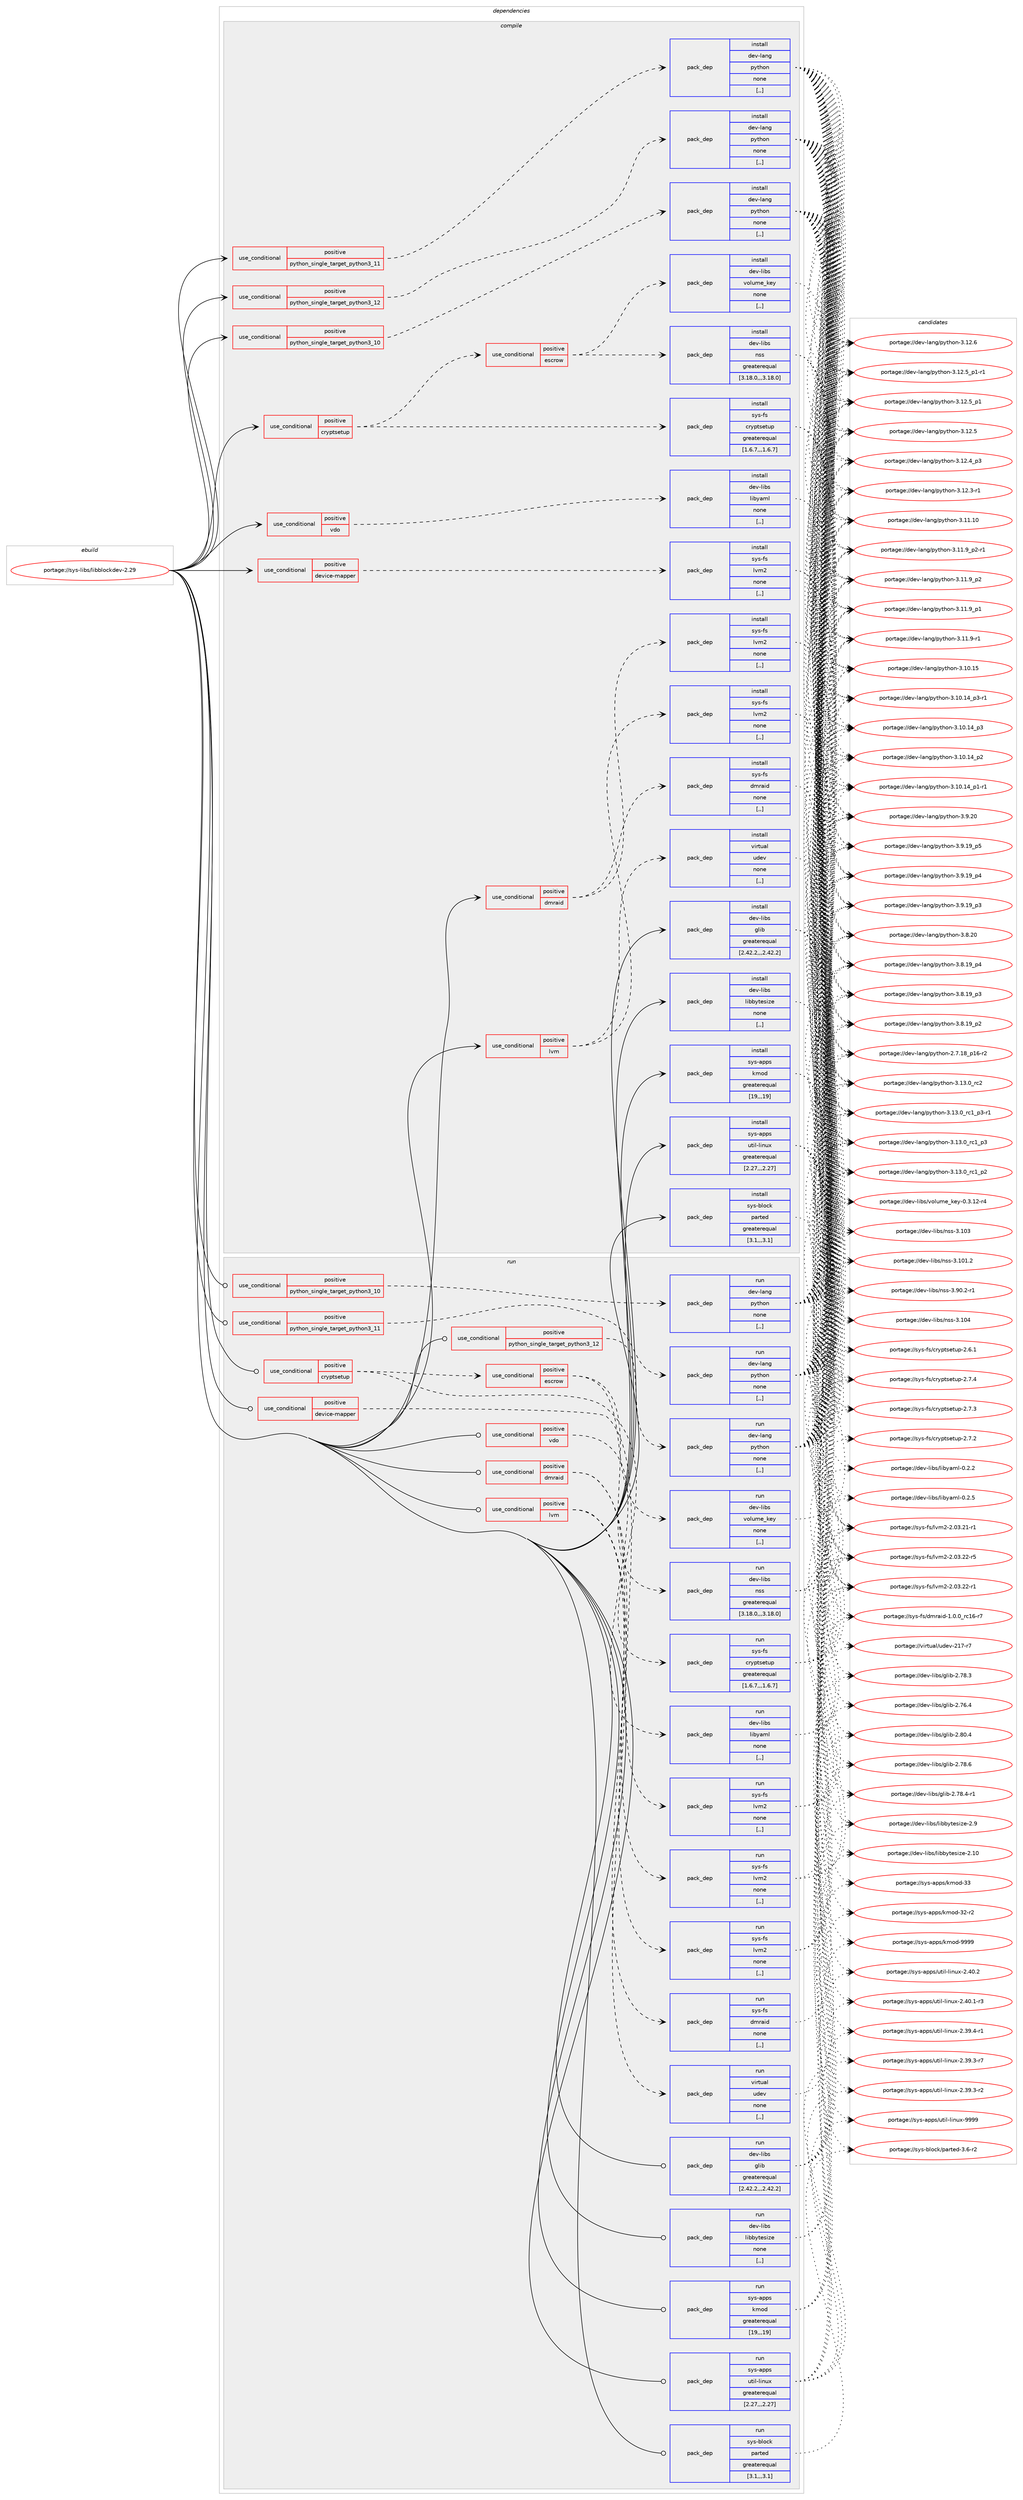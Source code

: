 digraph prolog {

# *************
# Graph options
# *************

newrank=true;
concentrate=true;
compound=true;
graph [rankdir=LR,fontname=Helvetica,fontsize=10,ranksep=1.5];#, ranksep=2.5, nodesep=0.2];
edge  [arrowhead=vee];
node  [fontname=Helvetica,fontsize=10];

# **********
# The ebuild
# **********

subgraph cluster_leftcol {
color=gray;
label=<<i>ebuild</i>>;
id [label="portage://sys-libs/libblockdev-2.29", color=red, width=4, href="../sys-libs/libblockdev-2.29.svg"];
}

# ****************
# The dependencies
# ****************

subgraph cluster_midcol {
color=gray;
label=<<i>dependencies</i>>;
subgraph cluster_compile {
fillcolor="#eeeeee";
style=filled;
label=<<i>compile</i>>;
subgraph cond10850 {
dependency29548 [label=<<TABLE BORDER="0" CELLBORDER="1" CELLSPACING="0" CELLPADDING="4"><TR><TD ROWSPAN="3" CELLPADDING="10">use_conditional</TD></TR><TR><TD>positive</TD></TR><TR><TD>cryptsetup</TD></TR></TABLE>>, shape=none, color=red];
subgraph cond10851 {
dependency29549 [label=<<TABLE BORDER="0" CELLBORDER="1" CELLSPACING="0" CELLPADDING="4"><TR><TD ROWSPAN="3" CELLPADDING="10">use_conditional</TD></TR><TR><TD>positive</TD></TR><TR><TD>escrow</TD></TR></TABLE>>, shape=none, color=red];
subgraph pack18605 {
dependency29550 [label=<<TABLE BORDER="0" CELLBORDER="1" CELLSPACING="0" CELLPADDING="4" WIDTH="220"><TR><TD ROWSPAN="6" CELLPADDING="30">pack_dep</TD></TR><TR><TD WIDTH="110">install</TD></TR><TR><TD>dev-libs</TD></TR><TR><TD>nss</TD></TR><TR><TD>greaterequal</TD></TR><TR><TD>[3.18.0,,,3.18.0]</TD></TR></TABLE>>, shape=none, color=blue];
}
dependency29549:e -> dependency29550:w [weight=20,style="dashed",arrowhead="vee"];
subgraph pack18606 {
dependency29551 [label=<<TABLE BORDER="0" CELLBORDER="1" CELLSPACING="0" CELLPADDING="4" WIDTH="220"><TR><TD ROWSPAN="6" CELLPADDING="30">pack_dep</TD></TR><TR><TD WIDTH="110">install</TD></TR><TR><TD>dev-libs</TD></TR><TR><TD>volume_key</TD></TR><TR><TD>none</TD></TR><TR><TD>[,,]</TD></TR></TABLE>>, shape=none, color=blue];
}
dependency29549:e -> dependency29551:w [weight=20,style="dashed",arrowhead="vee"];
}
dependency29548:e -> dependency29549:w [weight=20,style="dashed",arrowhead="vee"];
subgraph pack18607 {
dependency29552 [label=<<TABLE BORDER="0" CELLBORDER="1" CELLSPACING="0" CELLPADDING="4" WIDTH="220"><TR><TD ROWSPAN="6" CELLPADDING="30">pack_dep</TD></TR><TR><TD WIDTH="110">install</TD></TR><TR><TD>sys-fs</TD></TR><TR><TD>cryptsetup</TD></TR><TR><TD>greaterequal</TD></TR><TR><TD>[1.6.7,,,1.6.7]</TD></TR></TABLE>>, shape=none, color=blue];
}
dependency29548:e -> dependency29552:w [weight=20,style="dashed",arrowhead="vee"];
}
id:e -> dependency29548:w [weight=20,style="solid",arrowhead="vee"];
subgraph cond10852 {
dependency29553 [label=<<TABLE BORDER="0" CELLBORDER="1" CELLSPACING="0" CELLPADDING="4"><TR><TD ROWSPAN="3" CELLPADDING="10">use_conditional</TD></TR><TR><TD>positive</TD></TR><TR><TD>device-mapper</TD></TR></TABLE>>, shape=none, color=red];
subgraph pack18608 {
dependency29554 [label=<<TABLE BORDER="0" CELLBORDER="1" CELLSPACING="0" CELLPADDING="4" WIDTH="220"><TR><TD ROWSPAN="6" CELLPADDING="30">pack_dep</TD></TR><TR><TD WIDTH="110">install</TD></TR><TR><TD>sys-fs</TD></TR><TR><TD>lvm2</TD></TR><TR><TD>none</TD></TR><TR><TD>[,,]</TD></TR></TABLE>>, shape=none, color=blue];
}
dependency29553:e -> dependency29554:w [weight=20,style="dashed",arrowhead="vee"];
}
id:e -> dependency29553:w [weight=20,style="solid",arrowhead="vee"];
subgraph cond10853 {
dependency29555 [label=<<TABLE BORDER="0" CELLBORDER="1" CELLSPACING="0" CELLPADDING="4"><TR><TD ROWSPAN="3" CELLPADDING="10">use_conditional</TD></TR><TR><TD>positive</TD></TR><TR><TD>dmraid</TD></TR></TABLE>>, shape=none, color=red];
subgraph pack18609 {
dependency29556 [label=<<TABLE BORDER="0" CELLBORDER="1" CELLSPACING="0" CELLPADDING="4" WIDTH="220"><TR><TD ROWSPAN="6" CELLPADDING="30">pack_dep</TD></TR><TR><TD WIDTH="110">install</TD></TR><TR><TD>sys-fs</TD></TR><TR><TD>dmraid</TD></TR><TR><TD>none</TD></TR><TR><TD>[,,]</TD></TR></TABLE>>, shape=none, color=blue];
}
dependency29555:e -> dependency29556:w [weight=20,style="dashed",arrowhead="vee"];
subgraph pack18610 {
dependency29557 [label=<<TABLE BORDER="0" CELLBORDER="1" CELLSPACING="0" CELLPADDING="4" WIDTH="220"><TR><TD ROWSPAN="6" CELLPADDING="30">pack_dep</TD></TR><TR><TD WIDTH="110">install</TD></TR><TR><TD>sys-fs</TD></TR><TR><TD>lvm2</TD></TR><TR><TD>none</TD></TR><TR><TD>[,,]</TD></TR></TABLE>>, shape=none, color=blue];
}
dependency29555:e -> dependency29557:w [weight=20,style="dashed",arrowhead="vee"];
}
id:e -> dependency29555:w [weight=20,style="solid",arrowhead="vee"];
subgraph cond10854 {
dependency29558 [label=<<TABLE BORDER="0" CELLBORDER="1" CELLSPACING="0" CELLPADDING="4"><TR><TD ROWSPAN="3" CELLPADDING="10">use_conditional</TD></TR><TR><TD>positive</TD></TR><TR><TD>lvm</TD></TR></TABLE>>, shape=none, color=red];
subgraph pack18611 {
dependency29559 [label=<<TABLE BORDER="0" CELLBORDER="1" CELLSPACING="0" CELLPADDING="4" WIDTH="220"><TR><TD ROWSPAN="6" CELLPADDING="30">pack_dep</TD></TR><TR><TD WIDTH="110">install</TD></TR><TR><TD>sys-fs</TD></TR><TR><TD>lvm2</TD></TR><TR><TD>none</TD></TR><TR><TD>[,,]</TD></TR></TABLE>>, shape=none, color=blue];
}
dependency29558:e -> dependency29559:w [weight=20,style="dashed",arrowhead="vee"];
subgraph pack18612 {
dependency29560 [label=<<TABLE BORDER="0" CELLBORDER="1" CELLSPACING="0" CELLPADDING="4" WIDTH="220"><TR><TD ROWSPAN="6" CELLPADDING="30">pack_dep</TD></TR><TR><TD WIDTH="110">install</TD></TR><TR><TD>virtual</TD></TR><TR><TD>udev</TD></TR><TR><TD>none</TD></TR><TR><TD>[,,]</TD></TR></TABLE>>, shape=none, color=blue];
}
dependency29558:e -> dependency29560:w [weight=20,style="dashed",arrowhead="vee"];
}
id:e -> dependency29558:w [weight=20,style="solid",arrowhead="vee"];
subgraph cond10855 {
dependency29561 [label=<<TABLE BORDER="0" CELLBORDER="1" CELLSPACING="0" CELLPADDING="4"><TR><TD ROWSPAN="3" CELLPADDING="10">use_conditional</TD></TR><TR><TD>positive</TD></TR><TR><TD>python_single_target_python3_10</TD></TR></TABLE>>, shape=none, color=red];
subgraph pack18613 {
dependency29562 [label=<<TABLE BORDER="0" CELLBORDER="1" CELLSPACING="0" CELLPADDING="4" WIDTH="220"><TR><TD ROWSPAN="6" CELLPADDING="30">pack_dep</TD></TR><TR><TD WIDTH="110">install</TD></TR><TR><TD>dev-lang</TD></TR><TR><TD>python</TD></TR><TR><TD>none</TD></TR><TR><TD>[,,]</TD></TR></TABLE>>, shape=none, color=blue];
}
dependency29561:e -> dependency29562:w [weight=20,style="dashed",arrowhead="vee"];
}
id:e -> dependency29561:w [weight=20,style="solid",arrowhead="vee"];
subgraph cond10856 {
dependency29563 [label=<<TABLE BORDER="0" CELLBORDER="1" CELLSPACING="0" CELLPADDING="4"><TR><TD ROWSPAN="3" CELLPADDING="10">use_conditional</TD></TR><TR><TD>positive</TD></TR><TR><TD>python_single_target_python3_11</TD></TR></TABLE>>, shape=none, color=red];
subgraph pack18614 {
dependency29564 [label=<<TABLE BORDER="0" CELLBORDER="1" CELLSPACING="0" CELLPADDING="4" WIDTH="220"><TR><TD ROWSPAN="6" CELLPADDING="30">pack_dep</TD></TR><TR><TD WIDTH="110">install</TD></TR><TR><TD>dev-lang</TD></TR><TR><TD>python</TD></TR><TR><TD>none</TD></TR><TR><TD>[,,]</TD></TR></TABLE>>, shape=none, color=blue];
}
dependency29563:e -> dependency29564:w [weight=20,style="dashed",arrowhead="vee"];
}
id:e -> dependency29563:w [weight=20,style="solid",arrowhead="vee"];
subgraph cond10857 {
dependency29565 [label=<<TABLE BORDER="0" CELLBORDER="1" CELLSPACING="0" CELLPADDING="4"><TR><TD ROWSPAN="3" CELLPADDING="10">use_conditional</TD></TR><TR><TD>positive</TD></TR><TR><TD>python_single_target_python3_12</TD></TR></TABLE>>, shape=none, color=red];
subgraph pack18615 {
dependency29566 [label=<<TABLE BORDER="0" CELLBORDER="1" CELLSPACING="0" CELLPADDING="4" WIDTH="220"><TR><TD ROWSPAN="6" CELLPADDING="30">pack_dep</TD></TR><TR><TD WIDTH="110">install</TD></TR><TR><TD>dev-lang</TD></TR><TR><TD>python</TD></TR><TR><TD>none</TD></TR><TR><TD>[,,]</TD></TR></TABLE>>, shape=none, color=blue];
}
dependency29565:e -> dependency29566:w [weight=20,style="dashed",arrowhead="vee"];
}
id:e -> dependency29565:w [weight=20,style="solid",arrowhead="vee"];
subgraph cond10858 {
dependency29567 [label=<<TABLE BORDER="0" CELLBORDER="1" CELLSPACING="0" CELLPADDING="4"><TR><TD ROWSPAN="3" CELLPADDING="10">use_conditional</TD></TR><TR><TD>positive</TD></TR><TR><TD>vdo</TD></TR></TABLE>>, shape=none, color=red];
subgraph pack18616 {
dependency29568 [label=<<TABLE BORDER="0" CELLBORDER="1" CELLSPACING="0" CELLPADDING="4" WIDTH="220"><TR><TD ROWSPAN="6" CELLPADDING="30">pack_dep</TD></TR><TR><TD WIDTH="110">install</TD></TR><TR><TD>dev-libs</TD></TR><TR><TD>libyaml</TD></TR><TR><TD>none</TD></TR><TR><TD>[,,]</TD></TR></TABLE>>, shape=none, color=blue];
}
dependency29567:e -> dependency29568:w [weight=20,style="dashed",arrowhead="vee"];
}
id:e -> dependency29567:w [weight=20,style="solid",arrowhead="vee"];
subgraph pack18617 {
dependency29569 [label=<<TABLE BORDER="0" CELLBORDER="1" CELLSPACING="0" CELLPADDING="4" WIDTH="220"><TR><TD ROWSPAN="6" CELLPADDING="30">pack_dep</TD></TR><TR><TD WIDTH="110">install</TD></TR><TR><TD>dev-libs</TD></TR><TR><TD>glib</TD></TR><TR><TD>greaterequal</TD></TR><TR><TD>[2.42.2,,,2.42.2]</TD></TR></TABLE>>, shape=none, color=blue];
}
id:e -> dependency29569:w [weight=20,style="solid",arrowhead="vee"];
subgraph pack18618 {
dependency29570 [label=<<TABLE BORDER="0" CELLBORDER="1" CELLSPACING="0" CELLPADDING="4" WIDTH="220"><TR><TD ROWSPAN="6" CELLPADDING="30">pack_dep</TD></TR><TR><TD WIDTH="110">install</TD></TR><TR><TD>dev-libs</TD></TR><TR><TD>libbytesize</TD></TR><TR><TD>none</TD></TR><TR><TD>[,,]</TD></TR></TABLE>>, shape=none, color=blue];
}
id:e -> dependency29570:w [weight=20,style="solid",arrowhead="vee"];
subgraph pack18619 {
dependency29571 [label=<<TABLE BORDER="0" CELLBORDER="1" CELLSPACING="0" CELLPADDING="4" WIDTH="220"><TR><TD ROWSPAN="6" CELLPADDING="30">pack_dep</TD></TR><TR><TD WIDTH="110">install</TD></TR><TR><TD>sys-apps</TD></TR><TR><TD>kmod</TD></TR><TR><TD>greaterequal</TD></TR><TR><TD>[19,,,19]</TD></TR></TABLE>>, shape=none, color=blue];
}
id:e -> dependency29571:w [weight=20,style="solid",arrowhead="vee"];
subgraph pack18620 {
dependency29572 [label=<<TABLE BORDER="0" CELLBORDER="1" CELLSPACING="0" CELLPADDING="4" WIDTH="220"><TR><TD ROWSPAN="6" CELLPADDING="30">pack_dep</TD></TR><TR><TD WIDTH="110">install</TD></TR><TR><TD>sys-apps</TD></TR><TR><TD>util-linux</TD></TR><TR><TD>greaterequal</TD></TR><TR><TD>[2.27,,,2.27]</TD></TR></TABLE>>, shape=none, color=blue];
}
id:e -> dependency29572:w [weight=20,style="solid",arrowhead="vee"];
subgraph pack18621 {
dependency29573 [label=<<TABLE BORDER="0" CELLBORDER="1" CELLSPACING="0" CELLPADDING="4" WIDTH="220"><TR><TD ROWSPAN="6" CELLPADDING="30">pack_dep</TD></TR><TR><TD WIDTH="110">install</TD></TR><TR><TD>sys-block</TD></TR><TR><TD>parted</TD></TR><TR><TD>greaterequal</TD></TR><TR><TD>[3.1,,,3.1]</TD></TR></TABLE>>, shape=none, color=blue];
}
id:e -> dependency29573:w [weight=20,style="solid",arrowhead="vee"];
}
subgraph cluster_compileandrun {
fillcolor="#eeeeee";
style=filled;
label=<<i>compile and run</i>>;
}
subgraph cluster_run {
fillcolor="#eeeeee";
style=filled;
label=<<i>run</i>>;
subgraph cond10859 {
dependency29574 [label=<<TABLE BORDER="0" CELLBORDER="1" CELLSPACING="0" CELLPADDING="4"><TR><TD ROWSPAN="3" CELLPADDING="10">use_conditional</TD></TR><TR><TD>positive</TD></TR><TR><TD>cryptsetup</TD></TR></TABLE>>, shape=none, color=red];
subgraph cond10860 {
dependency29575 [label=<<TABLE BORDER="0" CELLBORDER="1" CELLSPACING="0" CELLPADDING="4"><TR><TD ROWSPAN="3" CELLPADDING="10">use_conditional</TD></TR><TR><TD>positive</TD></TR><TR><TD>escrow</TD></TR></TABLE>>, shape=none, color=red];
subgraph pack18622 {
dependency29576 [label=<<TABLE BORDER="0" CELLBORDER="1" CELLSPACING="0" CELLPADDING="4" WIDTH="220"><TR><TD ROWSPAN="6" CELLPADDING="30">pack_dep</TD></TR><TR><TD WIDTH="110">run</TD></TR><TR><TD>dev-libs</TD></TR><TR><TD>nss</TD></TR><TR><TD>greaterequal</TD></TR><TR><TD>[3.18.0,,,3.18.0]</TD></TR></TABLE>>, shape=none, color=blue];
}
dependency29575:e -> dependency29576:w [weight=20,style="dashed",arrowhead="vee"];
subgraph pack18623 {
dependency29577 [label=<<TABLE BORDER="0" CELLBORDER="1" CELLSPACING="0" CELLPADDING="4" WIDTH="220"><TR><TD ROWSPAN="6" CELLPADDING="30">pack_dep</TD></TR><TR><TD WIDTH="110">run</TD></TR><TR><TD>dev-libs</TD></TR><TR><TD>volume_key</TD></TR><TR><TD>none</TD></TR><TR><TD>[,,]</TD></TR></TABLE>>, shape=none, color=blue];
}
dependency29575:e -> dependency29577:w [weight=20,style="dashed",arrowhead="vee"];
}
dependency29574:e -> dependency29575:w [weight=20,style="dashed",arrowhead="vee"];
subgraph pack18624 {
dependency29578 [label=<<TABLE BORDER="0" CELLBORDER="1" CELLSPACING="0" CELLPADDING="4" WIDTH="220"><TR><TD ROWSPAN="6" CELLPADDING="30">pack_dep</TD></TR><TR><TD WIDTH="110">run</TD></TR><TR><TD>sys-fs</TD></TR><TR><TD>cryptsetup</TD></TR><TR><TD>greaterequal</TD></TR><TR><TD>[1.6.7,,,1.6.7]</TD></TR></TABLE>>, shape=none, color=blue];
}
dependency29574:e -> dependency29578:w [weight=20,style="dashed",arrowhead="vee"];
}
id:e -> dependency29574:w [weight=20,style="solid",arrowhead="odot"];
subgraph cond10861 {
dependency29579 [label=<<TABLE BORDER="0" CELLBORDER="1" CELLSPACING="0" CELLPADDING="4"><TR><TD ROWSPAN="3" CELLPADDING="10">use_conditional</TD></TR><TR><TD>positive</TD></TR><TR><TD>device-mapper</TD></TR></TABLE>>, shape=none, color=red];
subgraph pack18625 {
dependency29580 [label=<<TABLE BORDER="0" CELLBORDER="1" CELLSPACING="0" CELLPADDING="4" WIDTH="220"><TR><TD ROWSPAN="6" CELLPADDING="30">pack_dep</TD></TR><TR><TD WIDTH="110">run</TD></TR><TR><TD>sys-fs</TD></TR><TR><TD>lvm2</TD></TR><TR><TD>none</TD></TR><TR><TD>[,,]</TD></TR></TABLE>>, shape=none, color=blue];
}
dependency29579:e -> dependency29580:w [weight=20,style="dashed",arrowhead="vee"];
}
id:e -> dependency29579:w [weight=20,style="solid",arrowhead="odot"];
subgraph cond10862 {
dependency29581 [label=<<TABLE BORDER="0" CELLBORDER="1" CELLSPACING="0" CELLPADDING="4"><TR><TD ROWSPAN="3" CELLPADDING="10">use_conditional</TD></TR><TR><TD>positive</TD></TR><TR><TD>dmraid</TD></TR></TABLE>>, shape=none, color=red];
subgraph pack18626 {
dependency29582 [label=<<TABLE BORDER="0" CELLBORDER="1" CELLSPACING="0" CELLPADDING="4" WIDTH="220"><TR><TD ROWSPAN="6" CELLPADDING="30">pack_dep</TD></TR><TR><TD WIDTH="110">run</TD></TR><TR><TD>sys-fs</TD></TR><TR><TD>dmraid</TD></TR><TR><TD>none</TD></TR><TR><TD>[,,]</TD></TR></TABLE>>, shape=none, color=blue];
}
dependency29581:e -> dependency29582:w [weight=20,style="dashed",arrowhead="vee"];
subgraph pack18627 {
dependency29583 [label=<<TABLE BORDER="0" CELLBORDER="1" CELLSPACING="0" CELLPADDING="4" WIDTH="220"><TR><TD ROWSPAN="6" CELLPADDING="30">pack_dep</TD></TR><TR><TD WIDTH="110">run</TD></TR><TR><TD>sys-fs</TD></TR><TR><TD>lvm2</TD></TR><TR><TD>none</TD></TR><TR><TD>[,,]</TD></TR></TABLE>>, shape=none, color=blue];
}
dependency29581:e -> dependency29583:w [weight=20,style="dashed",arrowhead="vee"];
}
id:e -> dependency29581:w [weight=20,style="solid",arrowhead="odot"];
subgraph cond10863 {
dependency29584 [label=<<TABLE BORDER="0" CELLBORDER="1" CELLSPACING="0" CELLPADDING="4"><TR><TD ROWSPAN="3" CELLPADDING="10">use_conditional</TD></TR><TR><TD>positive</TD></TR><TR><TD>lvm</TD></TR></TABLE>>, shape=none, color=red];
subgraph pack18628 {
dependency29585 [label=<<TABLE BORDER="0" CELLBORDER="1" CELLSPACING="0" CELLPADDING="4" WIDTH="220"><TR><TD ROWSPAN="6" CELLPADDING="30">pack_dep</TD></TR><TR><TD WIDTH="110">run</TD></TR><TR><TD>sys-fs</TD></TR><TR><TD>lvm2</TD></TR><TR><TD>none</TD></TR><TR><TD>[,,]</TD></TR></TABLE>>, shape=none, color=blue];
}
dependency29584:e -> dependency29585:w [weight=20,style="dashed",arrowhead="vee"];
subgraph pack18629 {
dependency29586 [label=<<TABLE BORDER="0" CELLBORDER="1" CELLSPACING="0" CELLPADDING="4" WIDTH="220"><TR><TD ROWSPAN="6" CELLPADDING="30">pack_dep</TD></TR><TR><TD WIDTH="110">run</TD></TR><TR><TD>virtual</TD></TR><TR><TD>udev</TD></TR><TR><TD>none</TD></TR><TR><TD>[,,]</TD></TR></TABLE>>, shape=none, color=blue];
}
dependency29584:e -> dependency29586:w [weight=20,style="dashed",arrowhead="vee"];
}
id:e -> dependency29584:w [weight=20,style="solid",arrowhead="odot"];
subgraph cond10864 {
dependency29587 [label=<<TABLE BORDER="0" CELLBORDER="1" CELLSPACING="0" CELLPADDING="4"><TR><TD ROWSPAN="3" CELLPADDING="10">use_conditional</TD></TR><TR><TD>positive</TD></TR><TR><TD>python_single_target_python3_10</TD></TR></TABLE>>, shape=none, color=red];
subgraph pack18630 {
dependency29588 [label=<<TABLE BORDER="0" CELLBORDER="1" CELLSPACING="0" CELLPADDING="4" WIDTH="220"><TR><TD ROWSPAN="6" CELLPADDING="30">pack_dep</TD></TR><TR><TD WIDTH="110">run</TD></TR><TR><TD>dev-lang</TD></TR><TR><TD>python</TD></TR><TR><TD>none</TD></TR><TR><TD>[,,]</TD></TR></TABLE>>, shape=none, color=blue];
}
dependency29587:e -> dependency29588:w [weight=20,style="dashed",arrowhead="vee"];
}
id:e -> dependency29587:w [weight=20,style="solid",arrowhead="odot"];
subgraph cond10865 {
dependency29589 [label=<<TABLE BORDER="0" CELLBORDER="1" CELLSPACING="0" CELLPADDING="4"><TR><TD ROWSPAN="3" CELLPADDING="10">use_conditional</TD></TR><TR><TD>positive</TD></TR><TR><TD>python_single_target_python3_11</TD></TR></TABLE>>, shape=none, color=red];
subgraph pack18631 {
dependency29590 [label=<<TABLE BORDER="0" CELLBORDER="1" CELLSPACING="0" CELLPADDING="4" WIDTH="220"><TR><TD ROWSPAN="6" CELLPADDING="30">pack_dep</TD></TR><TR><TD WIDTH="110">run</TD></TR><TR><TD>dev-lang</TD></TR><TR><TD>python</TD></TR><TR><TD>none</TD></TR><TR><TD>[,,]</TD></TR></TABLE>>, shape=none, color=blue];
}
dependency29589:e -> dependency29590:w [weight=20,style="dashed",arrowhead="vee"];
}
id:e -> dependency29589:w [weight=20,style="solid",arrowhead="odot"];
subgraph cond10866 {
dependency29591 [label=<<TABLE BORDER="0" CELLBORDER="1" CELLSPACING="0" CELLPADDING="4"><TR><TD ROWSPAN="3" CELLPADDING="10">use_conditional</TD></TR><TR><TD>positive</TD></TR><TR><TD>python_single_target_python3_12</TD></TR></TABLE>>, shape=none, color=red];
subgraph pack18632 {
dependency29592 [label=<<TABLE BORDER="0" CELLBORDER="1" CELLSPACING="0" CELLPADDING="4" WIDTH="220"><TR><TD ROWSPAN="6" CELLPADDING="30">pack_dep</TD></TR><TR><TD WIDTH="110">run</TD></TR><TR><TD>dev-lang</TD></TR><TR><TD>python</TD></TR><TR><TD>none</TD></TR><TR><TD>[,,]</TD></TR></TABLE>>, shape=none, color=blue];
}
dependency29591:e -> dependency29592:w [weight=20,style="dashed",arrowhead="vee"];
}
id:e -> dependency29591:w [weight=20,style="solid",arrowhead="odot"];
subgraph cond10867 {
dependency29593 [label=<<TABLE BORDER="0" CELLBORDER="1" CELLSPACING="0" CELLPADDING="4"><TR><TD ROWSPAN="3" CELLPADDING="10">use_conditional</TD></TR><TR><TD>positive</TD></TR><TR><TD>vdo</TD></TR></TABLE>>, shape=none, color=red];
subgraph pack18633 {
dependency29594 [label=<<TABLE BORDER="0" CELLBORDER="1" CELLSPACING="0" CELLPADDING="4" WIDTH="220"><TR><TD ROWSPAN="6" CELLPADDING="30">pack_dep</TD></TR><TR><TD WIDTH="110">run</TD></TR><TR><TD>dev-libs</TD></TR><TR><TD>libyaml</TD></TR><TR><TD>none</TD></TR><TR><TD>[,,]</TD></TR></TABLE>>, shape=none, color=blue];
}
dependency29593:e -> dependency29594:w [weight=20,style="dashed",arrowhead="vee"];
}
id:e -> dependency29593:w [weight=20,style="solid",arrowhead="odot"];
subgraph pack18634 {
dependency29595 [label=<<TABLE BORDER="0" CELLBORDER="1" CELLSPACING="0" CELLPADDING="4" WIDTH="220"><TR><TD ROWSPAN="6" CELLPADDING="30">pack_dep</TD></TR><TR><TD WIDTH="110">run</TD></TR><TR><TD>dev-libs</TD></TR><TR><TD>glib</TD></TR><TR><TD>greaterequal</TD></TR><TR><TD>[2.42.2,,,2.42.2]</TD></TR></TABLE>>, shape=none, color=blue];
}
id:e -> dependency29595:w [weight=20,style="solid",arrowhead="odot"];
subgraph pack18635 {
dependency29596 [label=<<TABLE BORDER="0" CELLBORDER="1" CELLSPACING="0" CELLPADDING="4" WIDTH="220"><TR><TD ROWSPAN="6" CELLPADDING="30">pack_dep</TD></TR><TR><TD WIDTH="110">run</TD></TR><TR><TD>dev-libs</TD></TR><TR><TD>libbytesize</TD></TR><TR><TD>none</TD></TR><TR><TD>[,,]</TD></TR></TABLE>>, shape=none, color=blue];
}
id:e -> dependency29596:w [weight=20,style="solid",arrowhead="odot"];
subgraph pack18636 {
dependency29597 [label=<<TABLE BORDER="0" CELLBORDER="1" CELLSPACING="0" CELLPADDING="4" WIDTH="220"><TR><TD ROWSPAN="6" CELLPADDING="30">pack_dep</TD></TR><TR><TD WIDTH="110">run</TD></TR><TR><TD>sys-apps</TD></TR><TR><TD>kmod</TD></TR><TR><TD>greaterequal</TD></TR><TR><TD>[19,,,19]</TD></TR></TABLE>>, shape=none, color=blue];
}
id:e -> dependency29597:w [weight=20,style="solid",arrowhead="odot"];
subgraph pack18637 {
dependency29598 [label=<<TABLE BORDER="0" CELLBORDER="1" CELLSPACING="0" CELLPADDING="4" WIDTH="220"><TR><TD ROWSPAN="6" CELLPADDING="30">pack_dep</TD></TR><TR><TD WIDTH="110">run</TD></TR><TR><TD>sys-apps</TD></TR><TR><TD>util-linux</TD></TR><TR><TD>greaterequal</TD></TR><TR><TD>[2.27,,,2.27]</TD></TR></TABLE>>, shape=none, color=blue];
}
id:e -> dependency29598:w [weight=20,style="solid",arrowhead="odot"];
subgraph pack18638 {
dependency29599 [label=<<TABLE BORDER="0" CELLBORDER="1" CELLSPACING="0" CELLPADDING="4" WIDTH="220"><TR><TD ROWSPAN="6" CELLPADDING="30">pack_dep</TD></TR><TR><TD WIDTH="110">run</TD></TR><TR><TD>sys-block</TD></TR><TR><TD>parted</TD></TR><TR><TD>greaterequal</TD></TR><TR><TD>[3.1,,,3.1]</TD></TR></TABLE>>, shape=none, color=blue];
}
id:e -> dependency29599:w [weight=20,style="solid",arrowhead="odot"];
}
}

# **************
# The candidates
# **************

subgraph cluster_choices {
rank=same;
color=gray;
label=<<i>candidates</i>>;

subgraph choice18605 {
color=black;
nodesep=1;
choice100101118451081059811547110115115455146494852 [label="portage://dev-libs/nss-3.104", color=red, width=4,href="../dev-libs/nss-3.104.svg"];
choice100101118451081059811547110115115455146494851 [label="portage://dev-libs/nss-3.103", color=red, width=4,href="../dev-libs/nss-3.103.svg"];
choice1001011184510810598115471101151154551464948494650 [label="portage://dev-libs/nss-3.101.2", color=red, width=4,href="../dev-libs/nss-3.101.2.svg"];
choice100101118451081059811547110115115455146574846504511449 [label="portage://dev-libs/nss-3.90.2-r1", color=red, width=4,href="../dev-libs/nss-3.90.2-r1.svg"];
dependency29550:e -> choice100101118451081059811547110115115455146494852:w [style=dotted,weight="100"];
dependency29550:e -> choice100101118451081059811547110115115455146494851:w [style=dotted,weight="100"];
dependency29550:e -> choice1001011184510810598115471101151154551464948494650:w [style=dotted,weight="100"];
dependency29550:e -> choice100101118451081059811547110115115455146574846504511449:w [style=dotted,weight="100"];
}
subgraph choice18606 {
color=black;
nodesep=1;
choice10010111845108105981154711811110811710910195107101121454846514649504511452 [label="portage://dev-libs/volume_key-0.3.12-r4", color=red, width=4,href="../dev-libs/volume_key-0.3.12-r4.svg"];
dependency29551:e -> choice10010111845108105981154711811110811710910195107101121454846514649504511452:w [style=dotted,weight="100"];
}
subgraph choice18607 {
color=black;
nodesep=1;
choice115121115451021154799114121112116115101116117112455046554652 [label="portage://sys-fs/cryptsetup-2.7.4", color=red, width=4,href="../sys-fs/cryptsetup-2.7.4.svg"];
choice115121115451021154799114121112116115101116117112455046554651 [label="portage://sys-fs/cryptsetup-2.7.3", color=red, width=4,href="../sys-fs/cryptsetup-2.7.3.svg"];
choice115121115451021154799114121112116115101116117112455046554650 [label="portage://sys-fs/cryptsetup-2.7.2", color=red, width=4,href="../sys-fs/cryptsetup-2.7.2.svg"];
choice115121115451021154799114121112116115101116117112455046544649 [label="portage://sys-fs/cryptsetup-2.6.1", color=red, width=4,href="../sys-fs/cryptsetup-2.6.1.svg"];
dependency29552:e -> choice115121115451021154799114121112116115101116117112455046554652:w [style=dotted,weight="100"];
dependency29552:e -> choice115121115451021154799114121112116115101116117112455046554651:w [style=dotted,weight="100"];
dependency29552:e -> choice115121115451021154799114121112116115101116117112455046554650:w [style=dotted,weight="100"];
dependency29552:e -> choice115121115451021154799114121112116115101116117112455046544649:w [style=dotted,weight="100"];
}
subgraph choice18608 {
color=black;
nodesep=1;
choice11512111545102115471081181095045504648514650504511453 [label="portage://sys-fs/lvm2-2.03.22-r5", color=red, width=4,href="../sys-fs/lvm2-2.03.22-r5.svg"];
choice11512111545102115471081181095045504648514650504511449 [label="portage://sys-fs/lvm2-2.03.22-r1", color=red, width=4,href="../sys-fs/lvm2-2.03.22-r1.svg"];
choice11512111545102115471081181095045504648514650494511449 [label="portage://sys-fs/lvm2-2.03.21-r1", color=red, width=4,href="../sys-fs/lvm2-2.03.21-r1.svg"];
dependency29554:e -> choice11512111545102115471081181095045504648514650504511453:w [style=dotted,weight="100"];
dependency29554:e -> choice11512111545102115471081181095045504648514650504511449:w [style=dotted,weight="100"];
dependency29554:e -> choice11512111545102115471081181095045504648514650494511449:w [style=dotted,weight="100"];
}
subgraph choice18609 {
color=black;
nodesep=1;
choice115121115451021154710010911497105100454946484648951149949544511455 [label="portage://sys-fs/dmraid-1.0.0_rc16-r7", color=red, width=4,href="../sys-fs/dmraid-1.0.0_rc16-r7.svg"];
dependency29556:e -> choice115121115451021154710010911497105100454946484648951149949544511455:w [style=dotted,weight="100"];
}
subgraph choice18610 {
color=black;
nodesep=1;
choice11512111545102115471081181095045504648514650504511453 [label="portage://sys-fs/lvm2-2.03.22-r5", color=red, width=4,href="../sys-fs/lvm2-2.03.22-r5.svg"];
choice11512111545102115471081181095045504648514650504511449 [label="portage://sys-fs/lvm2-2.03.22-r1", color=red, width=4,href="../sys-fs/lvm2-2.03.22-r1.svg"];
choice11512111545102115471081181095045504648514650494511449 [label="portage://sys-fs/lvm2-2.03.21-r1", color=red, width=4,href="../sys-fs/lvm2-2.03.21-r1.svg"];
dependency29557:e -> choice11512111545102115471081181095045504648514650504511453:w [style=dotted,weight="100"];
dependency29557:e -> choice11512111545102115471081181095045504648514650504511449:w [style=dotted,weight="100"];
dependency29557:e -> choice11512111545102115471081181095045504648514650494511449:w [style=dotted,weight="100"];
}
subgraph choice18611 {
color=black;
nodesep=1;
choice11512111545102115471081181095045504648514650504511453 [label="portage://sys-fs/lvm2-2.03.22-r5", color=red, width=4,href="../sys-fs/lvm2-2.03.22-r5.svg"];
choice11512111545102115471081181095045504648514650504511449 [label="portage://sys-fs/lvm2-2.03.22-r1", color=red, width=4,href="../sys-fs/lvm2-2.03.22-r1.svg"];
choice11512111545102115471081181095045504648514650494511449 [label="portage://sys-fs/lvm2-2.03.21-r1", color=red, width=4,href="../sys-fs/lvm2-2.03.21-r1.svg"];
dependency29559:e -> choice11512111545102115471081181095045504648514650504511453:w [style=dotted,weight="100"];
dependency29559:e -> choice11512111545102115471081181095045504648514650504511449:w [style=dotted,weight="100"];
dependency29559:e -> choice11512111545102115471081181095045504648514650494511449:w [style=dotted,weight="100"];
}
subgraph choice18612 {
color=black;
nodesep=1;
choice1181051141161179710847117100101118455049554511455 [label="portage://virtual/udev-217-r7", color=red, width=4,href="../virtual/udev-217-r7.svg"];
dependency29560:e -> choice1181051141161179710847117100101118455049554511455:w [style=dotted,weight="100"];
}
subgraph choice18613 {
color=black;
nodesep=1;
choice10010111845108971101034711212111610411111045514649514648951149950 [label="portage://dev-lang/python-3.13.0_rc2", color=red, width=4,href="../dev-lang/python-3.13.0_rc2.svg"];
choice1001011184510897110103471121211161041111104551464951464895114994995112514511449 [label="portage://dev-lang/python-3.13.0_rc1_p3-r1", color=red, width=4,href="../dev-lang/python-3.13.0_rc1_p3-r1.svg"];
choice100101118451089711010347112121116104111110455146495146489511499499511251 [label="portage://dev-lang/python-3.13.0_rc1_p3", color=red, width=4,href="../dev-lang/python-3.13.0_rc1_p3.svg"];
choice100101118451089711010347112121116104111110455146495146489511499499511250 [label="portage://dev-lang/python-3.13.0_rc1_p2", color=red, width=4,href="../dev-lang/python-3.13.0_rc1_p2.svg"];
choice10010111845108971101034711212111610411111045514649504654 [label="portage://dev-lang/python-3.12.6", color=red, width=4,href="../dev-lang/python-3.12.6.svg"];
choice1001011184510897110103471121211161041111104551464950465395112494511449 [label="portage://dev-lang/python-3.12.5_p1-r1", color=red, width=4,href="../dev-lang/python-3.12.5_p1-r1.svg"];
choice100101118451089711010347112121116104111110455146495046539511249 [label="portage://dev-lang/python-3.12.5_p1", color=red, width=4,href="../dev-lang/python-3.12.5_p1.svg"];
choice10010111845108971101034711212111610411111045514649504653 [label="portage://dev-lang/python-3.12.5", color=red, width=4,href="../dev-lang/python-3.12.5.svg"];
choice100101118451089711010347112121116104111110455146495046529511251 [label="portage://dev-lang/python-3.12.4_p3", color=red, width=4,href="../dev-lang/python-3.12.4_p3.svg"];
choice100101118451089711010347112121116104111110455146495046514511449 [label="portage://dev-lang/python-3.12.3-r1", color=red, width=4,href="../dev-lang/python-3.12.3-r1.svg"];
choice1001011184510897110103471121211161041111104551464949464948 [label="portage://dev-lang/python-3.11.10", color=red, width=4,href="../dev-lang/python-3.11.10.svg"];
choice1001011184510897110103471121211161041111104551464949465795112504511449 [label="portage://dev-lang/python-3.11.9_p2-r1", color=red, width=4,href="../dev-lang/python-3.11.9_p2-r1.svg"];
choice100101118451089711010347112121116104111110455146494946579511250 [label="portage://dev-lang/python-3.11.9_p2", color=red, width=4,href="../dev-lang/python-3.11.9_p2.svg"];
choice100101118451089711010347112121116104111110455146494946579511249 [label="portage://dev-lang/python-3.11.9_p1", color=red, width=4,href="../dev-lang/python-3.11.9_p1.svg"];
choice100101118451089711010347112121116104111110455146494946574511449 [label="portage://dev-lang/python-3.11.9-r1", color=red, width=4,href="../dev-lang/python-3.11.9-r1.svg"];
choice1001011184510897110103471121211161041111104551464948464953 [label="portage://dev-lang/python-3.10.15", color=red, width=4,href="../dev-lang/python-3.10.15.svg"];
choice100101118451089711010347112121116104111110455146494846495295112514511449 [label="portage://dev-lang/python-3.10.14_p3-r1", color=red, width=4,href="../dev-lang/python-3.10.14_p3-r1.svg"];
choice10010111845108971101034711212111610411111045514649484649529511251 [label="portage://dev-lang/python-3.10.14_p3", color=red, width=4,href="../dev-lang/python-3.10.14_p3.svg"];
choice10010111845108971101034711212111610411111045514649484649529511250 [label="portage://dev-lang/python-3.10.14_p2", color=red, width=4,href="../dev-lang/python-3.10.14_p2.svg"];
choice100101118451089711010347112121116104111110455146494846495295112494511449 [label="portage://dev-lang/python-3.10.14_p1-r1", color=red, width=4,href="../dev-lang/python-3.10.14_p1-r1.svg"];
choice10010111845108971101034711212111610411111045514657465048 [label="portage://dev-lang/python-3.9.20", color=red, width=4,href="../dev-lang/python-3.9.20.svg"];
choice100101118451089711010347112121116104111110455146574649579511253 [label="portage://dev-lang/python-3.9.19_p5", color=red, width=4,href="../dev-lang/python-3.9.19_p5.svg"];
choice100101118451089711010347112121116104111110455146574649579511252 [label="portage://dev-lang/python-3.9.19_p4", color=red, width=4,href="../dev-lang/python-3.9.19_p4.svg"];
choice100101118451089711010347112121116104111110455146574649579511251 [label="portage://dev-lang/python-3.9.19_p3", color=red, width=4,href="../dev-lang/python-3.9.19_p3.svg"];
choice10010111845108971101034711212111610411111045514656465048 [label="portage://dev-lang/python-3.8.20", color=red, width=4,href="../dev-lang/python-3.8.20.svg"];
choice100101118451089711010347112121116104111110455146564649579511252 [label="portage://dev-lang/python-3.8.19_p4", color=red, width=4,href="../dev-lang/python-3.8.19_p4.svg"];
choice100101118451089711010347112121116104111110455146564649579511251 [label="portage://dev-lang/python-3.8.19_p3", color=red, width=4,href="../dev-lang/python-3.8.19_p3.svg"];
choice100101118451089711010347112121116104111110455146564649579511250 [label="portage://dev-lang/python-3.8.19_p2", color=red, width=4,href="../dev-lang/python-3.8.19_p2.svg"];
choice100101118451089711010347112121116104111110455046554649569511249544511450 [label="portage://dev-lang/python-2.7.18_p16-r2", color=red, width=4,href="../dev-lang/python-2.7.18_p16-r2.svg"];
dependency29562:e -> choice10010111845108971101034711212111610411111045514649514648951149950:w [style=dotted,weight="100"];
dependency29562:e -> choice1001011184510897110103471121211161041111104551464951464895114994995112514511449:w [style=dotted,weight="100"];
dependency29562:e -> choice100101118451089711010347112121116104111110455146495146489511499499511251:w [style=dotted,weight="100"];
dependency29562:e -> choice100101118451089711010347112121116104111110455146495146489511499499511250:w [style=dotted,weight="100"];
dependency29562:e -> choice10010111845108971101034711212111610411111045514649504654:w [style=dotted,weight="100"];
dependency29562:e -> choice1001011184510897110103471121211161041111104551464950465395112494511449:w [style=dotted,weight="100"];
dependency29562:e -> choice100101118451089711010347112121116104111110455146495046539511249:w [style=dotted,weight="100"];
dependency29562:e -> choice10010111845108971101034711212111610411111045514649504653:w [style=dotted,weight="100"];
dependency29562:e -> choice100101118451089711010347112121116104111110455146495046529511251:w [style=dotted,weight="100"];
dependency29562:e -> choice100101118451089711010347112121116104111110455146495046514511449:w [style=dotted,weight="100"];
dependency29562:e -> choice1001011184510897110103471121211161041111104551464949464948:w [style=dotted,weight="100"];
dependency29562:e -> choice1001011184510897110103471121211161041111104551464949465795112504511449:w [style=dotted,weight="100"];
dependency29562:e -> choice100101118451089711010347112121116104111110455146494946579511250:w [style=dotted,weight="100"];
dependency29562:e -> choice100101118451089711010347112121116104111110455146494946579511249:w [style=dotted,weight="100"];
dependency29562:e -> choice100101118451089711010347112121116104111110455146494946574511449:w [style=dotted,weight="100"];
dependency29562:e -> choice1001011184510897110103471121211161041111104551464948464953:w [style=dotted,weight="100"];
dependency29562:e -> choice100101118451089711010347112121116104111110455146494846495295112514511449:w [style=dotted,weight="100"];
dependency29562:e -> choice10010111845108971101034711212111610411111045514649484649529511251:w [style=dotted,weight="100"];
dependency29562:e -> choice10010111845108971101034711212111610411111045514649484649529511250:w [style=dotted,weight="100"];
dependency29562:e -> choice100101118451089711010347112121116104111110455146494846495295112494511449:w [style=dotted,weight="100"];
dependency29562:e -> choice10010111845108971101034711212111610411111045514657465048:w [style=dotted,weight="100"];
dependency29562:e -> choice100101118451089711010347112121116104111110455146574649579511253:w [style=dotted,weight="100"];
dependency29562:e -> choice100101118451089711010347112121116104111110455146574649579511252:w [style=dotted,weight="100"];
dependency29562:e -> choice100101118451089711010347112121116104111110455146574649579511251:w [style=dotted,weight="100"];
dependency29562:e -> choice10010111845108971101034711212111610411111045514656465048:w [style=dotted,weight="100"];
dependency29562:e -> choice100101118451089711010347112121116104111110455146564649579511252:w [style=dotted,weight="100"];
dependency29562:e -> choice100101118451089711010347112121116104111110455146564649579511251:w [style=dotted,weight="100"];
dependency29562:e -> choice100101118451089711010347112121116104111110455146564649579511250:w [style=dotted,weight="100"];
dependency29562:e -> choice100101118451089711010347112121116104111110455046554649569511249544511450:w [style=dotted,weight="100"];
}
subgraph choice18614 {
color=black;
nodesep=1;
choice10010111845108971101034711212111610411111045514649514648951149950 [label="portage://dev-lang/python-3.13.0_rc2", color=red, width=4,href="../dev-lang/python-3.13.0_rc2.svg"];
choice1001011184510897110103471121211161041111104551464951464895114994995112514511449 [label="portage://dev-lang/python-3.13.0_rc1_p3-r1", color=red, width=4,href="../dev-lang/python-3.13.0_rc1_p3-r1.svg"];
choice100101118451089711010347112121116104111110455146495146489511499499511251 [label="portage://dev-lang/python-3.13.0_rc1_p3", color=red, width=4,href="../dev-lang/python-3.13.0_rc1_p3.svg"];
choice100101118451089711010347112121116104111110455146495146489511499499511250 [label="portage://dev-lang/python-3.13.0_rc1_p2", color=red, width=4,href="../dev-lang/python-3.13.0_rc1_p2.svg"];
choice10010111845108971101034711212111610411111045514649504654 [label="portage://dev-lang/python-3.12.6", color=red, width=4,href="../dev-lang/python-3.12.6.svg"];
choice1001011184510897110103471121211161041111104551464950465395112494511449 [label="portage://dev-lang/python-3.12.5_p1-r1", color=red, width=4,href="../dev-lang/python-3.12.5_p1-r1.svg"];
choice100101118451089711010347112121116104111110455146495046539511249 [label="portage://dev-lang/python-3.12.5_p1", color=red, width=4,href="../dev-lang/python-3.12.5_p1.svg"];
choice10010111845108971101034711212111610411111045514649504653 [label="portage://dev-lang/python-3.12.5", color=red, width=4,href="../dev-lang/python-3.12.5.svg"];
choice100101118451089711010347112121116104111110455146495046529511251 [label="portage://dev-lang/python-3.12.4_p3", color=red, width=4,href="../dev-lang/python-3.12.4_p3.svg"];
choice100101118451089711010347112121116104111110455146495046514511449 [label="portage://dev-lang/python-3.12.3-r1", color=red, width=4,href="../dev-lang/python-3.12.3-r1.svg"];
choice1001011184510897110103471121211161041111104551464949464948 [label="portage://dev-lang/python-3.11.10", color=red, width=4,href="../dev-lang/python-3.11.10.svg"];
choice1001011184510897110103471121211161041111104551464949465795112504511449 [label="portage://dev-lang/python-3.11.9_p2-r1", color=red, width=4,href="../dev-lang/python-3.11.9_p2-r1.svg"];
choice100101118451089711010347112121116104111110455146494946579511250 [label="portage://dev-lang/python-3.11.9_p2", color=red, width=4,href="../dev-lang/python-3.11.9_p2.svg"];
choice100101118451089711010347112121116104111110455146494946579511249 [label="portage://dev-lang/python-3.11.9_p1", color=red, width=4,href="../dev-lang/python-3.11.9_p1.svg"];
choice100101118451089711010347112121116104111110455146494946574511449 [label="portage://dev-lang/python-3.11.9-r1", color=red, width=4,href="../dev-lang/python-3.11.9-r1.svg"];
choice1001011184510897110103471121211161041111104551464948464953 [label="portage://dev-lang/python-3.10.15", color=red, width=4,href="../dev-lang/python-3.10.15.svg"];
choice100101118451089711010347112121116104111110455146494846495295112514511449 [label="portage://dev-lang/python-3.10.14_p3-r1", color=red, width=4,href="../dev-lang/python-3.10.14_p3-r1.svg"];
choice10010111845108971101034711212111610411111045514649484649529511251 [label="portage://dev-lang/python-3.10.14_p3", color=red, width=4,href="../dev-lang/python-3.10.14_p3.svg"];
choice10010111845108971101034711212111610411111045514649484649529511250 [label="portage://dev-lang/python-3.10.14_p2", color=red, width=4,href="../dev-lang/python-3.10.14_p2.svg"];
choice100101118451089711010347112121116104111110455146494846495295112494511449 [label="portage://dev-lang/python-3.10.14_p1-r1", color=red, width=4,href="../dev-lang/python-3.10.14_p1-r1.svg"];
choice10010111845108971101034711212111610411111045514657465048 [label="portage://dev-lang/python-3.9.20", color=red, width=4,href="../dev-lang/python-3.9.20.svg"];
choice100101118451089711010347112121116104111110455146574649579511253 [label="portage://dev-lang/python-3.9.19_p5", color=red, width=4,href="../dev-lang/python-3.9.19_p5.svg"];
choice100101118451089711010347112121116104111110455146574649579511252 [label="portage://dev-lang/python-3.9.19_p4", color=red, width=4,href="../dev-lang/python-3.9.19_p4.svg"];
choice100101118451089711010347112121116104111110455146574649579511251 [label="portage://dev-lang/python-3.9.19_p3", color=red, width=4,href="../dev-lang/python-3.9.19_p3.svg"];
choice10010111845108971101034711212111610411111045514656465048 [label="portage://dev-lang/python-3.8.20", color=red, width=4,href="../dev-lang/python-3.8.20.svg"];
choice100101118451089711010347112121116104111110455146564649579511252 [label="portage://dev-lang/python-3.8.19_p4", color=red, width=4,href="../dev-lang/python-3.8.19_p4.svg"];
choice100101118451089711010347112121116104111110455146564649579511251 [label="portage://dev-lang/python-3.8.19_p3", color=red, width=4,href="../dev-lang/python-3.8.19_p3.svg"];
choice100101118451089711010347112121116104111110455146564649579511250 [label="portage://dev-lang/python-3.8.19_p2", color=red, width=4,href="../dev-lang/python-3.8.19_p2.svg"];
choice100101118451089711010347112121116104111110455046554649569511249544511450 [label="portage://dev-lang/python-2.7.18_p16-r2", color=red, width=4,href="../dev-lang/python-2.7.18_p16-r2.svg"];
dependency29564:e -> choice10010111845108971101034711212111610411111045514649514648951149950:w [style=dotted,weight="100"];
dependency29564:e -> choice1001011184510897110103471121211161041111104551464951464895114994995112514511449:w [style=dotted,weight="100"];
dependency29564:e -> choice100101118451089711010347112121116104111110455146495146489511499499511251:w [style=dotted,weight="100"];
dependency29564:e -> choice100101118451089711010347112121116104111110455146495146489511499499511250:w [style=dotted,weight="100"];
dependency29564:e -> choice10010111845108971101034711212111610411111045514649504654:w [style=dotted,weight="100"];
dependency29564:e -> choice1001011184510897110103471121211161041111104551464950465395112494511449:w [style=dotted,weight="100"];
dependency29564:e -> choice100101118451089711010347112121116104111110455146495046539511249:w [style=dotted,weight="100"];
dependency29564:e -> choice10010111845108971101034711212111610411111045514649504653:w [style=dotted,weight="100"];
dependency29564:e -> choice100101118451089711010347112121116104111110455146495046529511251:w [style=dotted,weight="100"];
dependency29564:e -> choice100101118451089711010347112121116104111110455146495046514511449:w [style=dotted,weight="100"];
dependency29564:e -> choice1001011184510897110103471121211161041111104551464949464948:w [style=dotted,weight="100"];
dependency29564:e -> choice1001011184510897110103471121211161041111104551464949465795112504511449:w [style=dotted,weight="100"];
dependency29564:e -> choice100101118451089711010347112121116104111110455146494946579511250:w [style=dotted,weight="100"];
dependency29564:e -> choice100101118451089711010347112121116104111110455146494946579511249:w [style=dotted,weight="100"];
dependency29564:e -> choice100101118451089711010347112121116104111110455146494946574511449:w [style=dotted,weight="100"];
dependency29564:e -> choice1001011184510897110103471121211161041111104551464948464953:w [style=dotted,weight="100"];
dependency29564:e -> choice100101118451089711010347112121116104111110455146494846495295112514511449:w [style=dotted,weight="100"];
dependency29564:e -> choice10010111845108971101034711212111610411111045514649484649529511251:w [style=dotted,weight="100"];
dependency29564:e -> choice10010111845108971101034711212111610411111045514649484649529511250:w [style=dotted,weight="100"];
dependency29564:e -> choice100101118451089711010347112121116104111110455146494846495295112494511449:w [style=dotted,weight="100"];
dependency29564:e -> choice10010111845108971101034711212111610411111045514657465048:w [style=dotted,weight="100"];
dependency29564:e -> choice100101118451089711010347112121116104111110455146574649579511253:w [style=dotted,weight="100"];
dependency29564:e -> choice100101118451089711010347112121116104111110455146574649579511252:w [style=dotted,weight="100"];
dependency29564:e -> choice100101118451089711010347112121116104111110455146574649579511251:w [style=dotted,weight="100"];
dependency29564:e -> choice10010111845108971101034711212111610411111045514656465048:w [style=dotted,weight="100"];
dependency29564:e -> choice100101118451089711010347112121116104111110455146564649579511252:w [style=dotted,weight="100"];
dependency29564:e -> choice100101118451089711010347112121116104111110455146564649579511251:w [style=dotted,weight="100"];
dependency29564:e -> choice100101118451089711010347112121116104111110455146564649579511250:w [style=dotted,weight="100"];
dependency29564:e -> choice100101118451089711010347112121116104111110455046554649569511249544511450:w [style=dotted,weight="100"];
}
subgraph choice18615 {
color=black;
nodesep=1;
choice10010111845108971101034711212111610411111045514649514648951149950 [label="portage://dev-lang/python-3.13.0_rc2", color=red, width=4,href="../dev-lang/python-3.13.0_rc2.svg"];
choice1001011184510897110103471121211161041111104551464951464895114994995112514511449 [label="portage://dev-lang/python-3.13.0_rc1_p3-r1", color=red, width=4,href="../dev-lang/python-3.13.0_rc1_p3-r1.svg"];
choice100101118451089711010347112121116104111110455146495146489511499499511251 [label="portage://dev-lang/python-3.13.0_rc1_p3", color=red, width=4,href="../dev-lang/python-3.13.0_rc1_p3.svg"];
choice100101118451089711010347112121116104111110455146495146489511499499511250 [label="portage://dev-lang/python-3.13.0_rc1_p2", color=red, width=4,href="../dev-lang/python-3.13.0_rc1_p2.svg"];
choice10010111845108971101034711212111610411111045514649504654 [label="portage://dev-lang/python-3.12.6", color=red, width=4,href="../dev-lang/python-3.12.6.svg"];
choice1001011184510897110103471121211161041111104551464950465395112494511449 [label="portage://dev-lang/python-3.12.5_p1-r1", color=red, width=4,href="../dev-lang/python-3.12.5_p1-r1.svg"];
choice100101118451089711010347112121116104111110455146495046539511249 [label="portage://dev-lang/python-3.12.5_p1", color=red, width=4,href="../dev-lang/python-3.12.5_p1.svg"];
choice10010111845108971101034711212111610411111045514649504653 [label="portage://dev-lang/python-3.12.5", color=red, width=4,href="../dev-lang/python-3.12.5.svg"];
choice100101118451089711010347112121116104111110455146495046529511251 [label="portage://dev-lang/python-3.12.4_p3", color=red, width=4,href="../dev-lang/python-3.12.4_p3.svg"];
choice100101118451089711010347112121116104111110455146495046514511449 [label="portage://dev-lang/python-3.12.3-r1", color=red, width=4,href="../dev-lang/python-3.12.3-r1.svg"];
choice1001011184510897110103471121211161041111104551464949464948 [label="portage://dev-lang/python-3.11.10", color=red, width=4,href="../dev-lang/python-3.11.10.svg"];
choice1001011184510897110103471121211161041111104551464949465795112504511449 [label="portage://dev-lang/python-3.11.9_p2-r1", color=red, width=4,href="../dev-lang/python-3.11.9_p2-r1.svg"];
choice100101118451089711010347112121116104111110455146494946579511250 [label="portage://dev-lang/python-3.11.9_p2", color=red, width=4,href="../dev-lang/python-3.11.9_p2.svg"];
choice100101118451089711010347112121116104111110455146494946579511249 [label="portage://dev-lang/python-3.11.9_p1", color=red, width=4,href="../dev-lang/python-3.11.9_p1.svg"];
choice100101118451089711010347112121116104111110455146494946574511449 [label="portage://dev-lang/python-3.11.9-r1", color=red, width=4,href="../dev-lang/python-3.11.9-r1.svg"];
choice1001011184510897110103471121211161041111104551464948464953 [label="portage://dev-lang/python-3.10.15", color=red, width=4,href="../dev-lang/python-3.10.15.svg"];
choice100101118451089711010347112121116104111110455146494846495295112514511449 [label="portage://dev-lang/python-3.10.14_p3-r1", color=red, width=4,href="../dev-lang/python-3.10.14_p3-r1.svg"];
choice10010111845108971101034711212111610411111045514649484649529511251 [label="portage://dev-lang/python-3.10.14_p3", color=red, width=4,href="../dev-lang/python-3.10.14_p3.svg"];
choice10010111845108971101034711212111610411111045514649484649529511250 [label="portage://dev-lang/python-3.10.14_p2", color=red, width=4,href="../dev-lang/python-3.10.14_p2.svg"];
choice100101118451089711010347112121116104111110455146494846495295112494511449 [label="portage://dev-lang/python-3.10.14_p1-r1", color=red, width=4,href="../dev-lang/python-3.10.14_p1-r1.svg"];
choice10010111845108971101034711212111610411111045514657465048 [label="portage://dev-lang/python-3.9.20", color=red, width=4,href="../dev-lang/python-3.9.20.svg"];
choice100101118451089711010347112121116104111110455146574649579511253 [label="portage://dev-lang/python-3.9.19_p5", color=red, width=4,href="../dev-lang/python-3.9.19_p5.svg"];
choice100101118451089711010347112121116104111110455146574649579511252 [label="portage://dev-lang/python-3.9.19_p4", color=red, width=4,href="../dev-lang/python-3.9.19_p4.svg"];
choice100101118451089711010347112121116104111110455146574649579511251 [label="portage://dev-lang/python-3.9.19_p3", color=red, width=4,href="../dev-lang/python-3.9.19_p3.svg"];
choice10010111845108971101034711212111610411111045514656465048 [label="portage://dev-lang/python-3.8.20", color=red, width=4,href="../dev-lang/python-3.8.20.svg"];
choice100101118451089711010347112121116104111110455146564649579511252 [label="portage://dev-lang/python-3.8.19_p4", color=red, width=4,href="../dev-lang/python-3.8.19_p4.svg"];
choice100101118451089711010347112121116104111110455146564649579511251 [label="portage://dev-lang/python-3.8.19_p3", color=red, width=4,href="../dev-lang/python-3.8.19_p3.svg"];
choice100101118451089711010347112121116104111110455146564649579511250 [label="portage://dev-lang/python-3.8.19_p2", color=red, width=4,href="../dev-lang/python-3.8.19_p2.svg"];
choice100101118451089711010347112121116104111110455046554649569511249544511450 [label="portage://dev-lang/python-2.7.18_p16-r2", color=red, width=4,href="../dev-lang/python-2.7.18_p16-r2.svg"];
dependency29566:e -> choice10010111845108971101034711212111610411111045514649514648951149950:w [style=dotted,weight="100"];
dependency29566:e -> choice1001011184510897110103471121211161041111104551464951464895114994995112514511449:w [style=dotted,weight="100"];
dependency29566:e -> choice100101118451089711010347112121116104111110455146495146489511499499511251:w [style=dotted,weight="100"];
dependency29566:e -> choice100101118451089711010347112121116104111110455146495146489511499499511250:w [style=dotted,weight="100"];
dependency29566:e -> choice10010111845108971101034711212111610411111045514649504654:w [style=dotted,weight="100"];
dependency29566:e -> choice1001011184510897110103471121211161041111104551464950465395112494511449:w [style=dotted,weight="100"];
dependency29566:e -> choice100101118451089711010347112121116104111110455146495046539511249:w [style=dotted,weight="100"];
dependency29566:e -> choice10010111845108971101034711212111610411111045514649504653:w [style=dotted,weight="100"];
dependency29566:e -> choice100101118451089711010347112121116104111110455146495046529511251:w [style=dotted,weight="100"];
dependency29566:e -> choice100101118451089711010347112121116104111110455146495046514511449:w [style=dotted,weight="100"];
dependency29566:e -> choice1001011184510897110103471121211161041111104551464949464948:w [style=dotted,weight="100"];
dependency29566:e -> choice1001011184510897110103471121211161041111104551464949465795112504511449:w [style=dotted,weight="100"];
dependency29566:e -> choice100101118451089711010347112121116104111110455146494946579511250:w [style=dotted,weight="100"];
dependency29566:e -> choice100101118451089711010347112121116104111110455146494946579511249:w [style=dotted,weight="100"];
dependency29566:e -> choice100101118451089711010347112121116104111110455146494946574511449:w [style=dotted,weight="100"];
dependency29566:e -> choice1001011184510897110103471121211161041111104551464948464953:w [style=dotted,weight="100"];
dependency29566:e -> choice100101118451089711010347112121116104111110455146494846495295112514511449:w [style=dotted,weight="100"];
dependency29566:e -> choice10010111845108971101034711212111610411111045514649484649529511251:w [style=dotted,weight="100"];
dependency29566:e -> choice10010111845108971101034711212111610411111045514649484649529511250:w [style=dotted,weight="100"];
dependency29566:e -> choice100101118451089711010347112121116104111110455146494846495295112494511449:w [style=dotted,weight="100"];
dependency29566:e -> choice10010111845108971101034711212111610411111045514657465048:w [style=dotted,weight="100"];
dependency29566:e -> choice100101118451089711010347112121116104111110455146574649579511253:w [style=dotted,weight="100"];
dependency29566:e -> choice100101118451089711010347112121116104111110455146574649579511252:w [style=dotted,weight="100"];
dependency29566:e -> choice100101118451089711010347112121116104111110455146574649579511251:w [style=dotted,weight="100"];
dependency29566:e -> choice10010111845108971101034711212111610411111045514656465048:w [style=dotted,weight="100"];
dependency29566:e -> choice100101118451089711010347112121116104111110455146564649579511252:w [style=dotted,weight="100"];
dependency29566:e -> choice100101118451089711010347112121116104111110455146564649579511251:w [style=dotted,weight="100"];
dependency29566:e -> choice100101118451089711010347112121116104111110455146564649579511250:w [style=dotted,weight="100"];
dependency29566:e -> choice100101118451089711010347112121116104111110455046554649569511249544511450:w [style=dotted,weight="100"];
}
subgraph choice18616 {
color=black;
nodesep=1;
choice1001011184510810598115471081059812197109108454846504653 [label="portage://dev-libs/libyaml-0.2.5", color=red, width=4,href="../dev-libs/libyaml-0.2.5.svg"];
choice1001011184510810598115471081059812197109108454846504650 [label="portage://dev-libs/libyaml-0.2.2", color=red, width=4,href="../dev-libs/libyaml-0.2.2.svg"];
dependency29568:e -> choice1001011184510810598115471081059812197109108454846504653:w [style=dotted,weight="100"];
dependency29568:e -> choice1001011184510810598115471081059812197109108454846504650:w [style=dotted,weight="100"];
}
subgraph choice18617 {
color=black;
nodesep=1;
choice1001011184510810598115471031081059845504656484652 [label="portage://dev-libs/glib-2.80.4", color=red, width=4,href="../dev-libs/glib-2.80.4.svg"];
choice1001011184510810598115471031081059845504655564654 [label="portage://dev-libs/glib-2.78.6", color=red, width=4,href="../dev-libs/glib-2.78.6.svg"];
choice10010111845108105981154710310810598455046555646524511449 [label="portage://dev-libs/glib-2.78.4-r1", color=red, width=4,href="../dev-libs/glib-2.78.4-r1.svg"];
choice1001011184510810598115471031081059845504655564651 [label="portage://dev-libs/glib-2.78.3", color=red, width=4,href="../dev-libs/glib-2.78.3.svg"];
choice1001011184510810598115471031081059845504655544652 [label="portage://dev-libs/glib-2.76.4", color=red, width=4,href="../dev-libs/glib-2.76.4.svg"];
dependency29569:e -> choice1001011184510810598115471031081059845504656484652:w [style=dotted,weight="100"];
dependency29569:e -> choice1001011184510810598115471031081059845504655564654:w [style=dotted,weight="100"];
dependency29569:e -> choice10010111845108105981154710310810598455046555646524511449:w [style=dotted,weight="100"];
dependency29569:e -> choice1001011184510810598115471031081059845504655564651:w [style=dotted,weight="100"];
dependency29569:e -> choice1001011184510810598115471031081059845504655544652:w [style=dotted,weight="100"];
}
subgraph choice18618 {
color=black;
nodesep=1;
choice10010111845108105981154710810598981211161011151051221014550464948 [label="portage://dev-libs/libbytesize-2.10", color=red, width=4,href="../dev-libs/libbytesize-2.10.svg"];
choice100101118451081059811547108105989812111610111510512210145504657 [label="portage://dev-libs/libbytesize-2.9", color=red, width=4,href="../dev-libs/libbytesize-2.9.svg"];
dependency29570:e -> choice10010111845108105981154710810598981211161011151051221014550464948:w [style=dotted,weight="100"];
dependency29570:e -> choice100101118451081059811547108105989812111610111510512210145504657:w [style=dotted,weight="100"];
}
subgraph choice18619 {
color=black;
nodesep=1;
choice1151211154597112112115471071091111004557575757 [label="portage://sys-apps/kmod-9999", color=red, width=4,href="../sys-apps/kmod-9999.svg"];
choice115121115459711211211547107109111100455151 [label="portage://sys-apps/kmod-33", color=red, width=4,href="../sys-apps/kmod-33.svg"];
choice1151211154597112112115471071091111004551504511450 [label="portage://sys-apps/kmod-32-r2", color=red, width=4,href="../sys-apps/kmod-32-r2.svg"];
dependency29571:e -> choice1151211154597112112115471071091111004557575757:w [style=dotted,weight="100"];
dependency29571:e -> choice115121115459711211211547107109111100455151:w [style=dotted,weight="100"];
dependency29571:e -> choice1151211154597112112115471071091111004551504511450:w [style=dotted,weight="100"];
}
subgraph choice18620 {
color=black;
nodesep=1;
choice115121115459711211211547117116105108451081051101171204557575757 [label="portage://sys-apps/util-linux-9999", color=red, width=4,href="../sys-apps/util-linux-9999.svg"];
choice1151211154597112112115471171161051084510810511011712045504652484650 [label="portage://sys-apps/util-linux-2.40.2", color=red, width=4,href="../sys-apps/util-linux-2.40.2.svg"];
choice11512111545971121121154711711610510845108105110117120455046524846494511451 [label="portage://sys-apps/util-linux-2.40.1-r3", color=red, width=4,href="../sys-apps/util-linux-2.40.1-r3.svg"];
choice11512111545971121121154711711610510845108105110117120455046515746524511449 [label="portage://sys-apps/util-linux-2.39.4-r1", color=red, width=4,href="../sys-apps/util-linux-2.39.4-r1.svg"];
choice11512111545971121121154711711610510845108105110117120455046515746514511455 [label="portage://sys-apps/util-linux-2.39.3-r7", color=red, width=4,href="../sys-apps/util-linux-2.39.3-r7.svg"];
choice11512111545971121121154711711610510845108105110117120455046515746514511450 [label="portage://sys-apps/util-linux-2.39.3-r2", color=red, width=4,href="../sys-apps/util-linux-2.39.3-r2.svg"];
dependency29572:e -> choice115121115459711211211547117116105108451081051101171204557575757:w [style=dotted,weight="100"];
dependency29572:e -> choice1151211154597112112115471171161051084510810511011712045504652484650:w [style=dotted,weight="100"];
dependency29572:e -> choice11512111545971121121154711711610510845108105110117120455046524846494511451:w [style=dotted,weight="100"];
dependency29572:e -> choice11512111545971121121154711711610510845108105110117120455046515746524511449:w [style=dotted,weight="100"];
dependency29572:e -> choice11512111545971121121154711711610510845108105110117120455046515746514511455:w [style=dotted,weight="100"];
dependency29572:e -> choice11512111545971121121154711711610510845108105110117120455046515746514511450:w [style=dotted,weight="100"];
}
subgraph choice18621 {
color=black;
nodesep=1;
choice1151211154598108111991074711297114116101100455146544511450 [label="portage://sys-block/parted-3.6-r2", color=red, width=4,href="../sys-block/parted-3.6-r2.svg"];
dependency29573:e -> choice1151211154598108111991074711297114116101100455146544511450:w [style=dotted,weight="100"];
}
subgraph choice18622 {
color=black;
nodesep=1;
choice100101118451081059811547110115115455146494852 [label="portage://dev-libs/nss-3.104", color=red, width=4,href="../dev-libs/nss-3.104.svg"];
choice100101118451081059811547110115115455146494851 [label="portage://dev-libs/nss-3.103", color=red, width=4,href="../dev-libs/nss-3.103.svg"];
choice1001011184510810598115471101151154551464948494650 [label="portage://dev-libs/nss-3.101.2", color=red, width=4,href="../dev-libs/nss-3.101.2.svg"];
choice100101118451081059811547110115115455146574846504511449 [label="portage://dev-libs/nss-3.90.2-r1", color=red, width=4,href="../dev-libs/nss-3.90.2-r1.svg"];
dependency29576:e -> choice100101118451081059811547110115115455146494852:w [style=dotted,weight="100"];
dependency29576:e -> choice100101118451081059811547110115115455146494851:w [style=dotted,weight="100"];
dependency29576:e -> choice1001011184510810598115471101151154551464948494650:w [style=dotted,weight="100"];
dependency29576:e -> choice100101118451081059811547110115115455146574846504511449:w [style=dotted,weight="100"];
}
subgraph choice18623 {
color=black;
nodesep=1;
choice10010111845108105981154711811110811710910195107101121454846514649504511452 [label="portage://dev-libs/volume_key-0.3.12-r4", color=red, width=4,href="../dev-libs/volume_key-0.3.12-r4.svg"];
dependency29577:e -> choice10010111845108105981154711811110811710910195107101121454846514649504511452:w [style=dotted,weight="100"];
}
subgraph choice18624 {
color=black;
nodesep=1;
choice115121115451021154799114121112116115101116117112455046554652 [label="portage://sys-fs/cryptsetup-2.7.4", color=red, width=4,href="../sys-fs/cryptsetup-2.7.4.svg"];
choice115121115451021154799114121112116115101116117112455046554651 [label="portage://sys-fs/cryptsetup-2.7.3", color=red, width=4,href="../sys-fs/cryptsetup-2.7.3.svg"];
choice115121115451021154799114121112116115101116117112455046554650 [label="portage://sys-fs/cryptsetup-2.7.2", color=red, width=4,href="../sys-fs/cryptsetup-2.7.2.svg"];
choice115121115451021154799114121112116115101116117112455046544649 [label="portage://sys-fs/cryptsetup-2.6.1", color=red, width=4,href="../sys-fs/cryptsetup-2.6.1.svg"];
dependency29578:e -> choice115121115451021154799114121112116115101116117112455046554652:w [style=dotted,weight="100"];
dependency29578:e -> choice115121115451021154799114121112116115101116117112455046554651:w [style=dotted,weight="100"];
dependency29578:e -> choice115121115451021154799114121112116115101116117112455046554650:w [style=dotted,weight="100"];
dependency29578:e -> choice115121115451021154799114121112116115101116117112455046544649:w [style=dotted,weight="100"];
}
subgraph choice18625 {
color=black;
nodesep=1;
choice11512111545102115471081181095045504648514650504511453 [label="portage://sys-fs/lvm2-2.03.22-r5", color=red, width=4,href="../sys-fs/lvm2-2.03.22-r5.svg"];
choice11512111545102115471081181095045504648514650504511449 [label="portage://sys-fs/lvm2-2.03.22-r1", color=red, width=4,href="../sys-fs/lvm2-2.03.22-r1.svg"];
choice11512111545102115471081181095045504648514650494511449 [label="portage://sys-fs/lvm2-2.03.21-r1", color=red, width=4,href="../sys-fs/lvm2-2.03.21-r1.svg"];
dependency29580:e -> choice11512111545102115471081181095045504648514650504511453:w [style=dotted,weight="100"];
dependency29580:e -> choice11512111545102115471081181095045504648514650504511449:w [style=dotted,weight="100"];
dependency29580:e -> choice11512111545102115471081181095045504648514650494511449:w [style=dotted,weight="100"];
}
subgraph choice18626 {
color=black;
nodesep=1;
choice115121115451021154710010911497105100454946484648951149949544511455 [label="portage://sys-fs/dmraid-1.0.0_rc16-r7", color=red, width=4,href="../sys-fs/dmraid-1.0.0_rc16-r7.svg"];
dependency29582:e -> choice115121115451021154710010911497105100454946484648951149949544511455:w [style=dotted,weight="100"];
}
subgraph choice18627 {
color=black;
nodesep=1;
choice11512111545102115471081181095045504648514650504511453 [label="portage://sys-fs/lvm2-2.03.22-r5", color=red, width=4,href="../sys-fs/lvm2-2.03.22-r5.svg"];
choice11512111545102115471081181095045504648514650504511449 [label="portage://sys-fs/lvm2-2.03.22-r1", color=red, width=4,href="../sys-fs/lvm2-2.03.22-r1.svg"];
choice11512111545102115471081181095045504648514650494511449 [label="portage://sys-fs/lvm2-2.03.21-r1", color=red, width=4,href="../sys-fs/lvm2-2.03.21-r1.svg"];
dependency29583:e -> choice11512111545102115471081181095045504648514650504511453:w [style=dotted,weight="100"];
dependency29583:e -> choice11512111545102115471081181095045504648514650504511449:w [style=dotted,weight="100"];
dependency29583:e -> choice11512111545102115471081181095045504648514650494511449:w [style=dotted,weight="100"];
}
subgraph choice18628 {
color=black;
nodesep=1;
choice11512111545102115471081181095045504648514650504511453 [label="portage://sys-fs/lvm2-2.03.22-r5", color=red, width=4,href="../sys-fs/lvm2-2.03.22-r5.svg"];
choice11512111545102115471081181095045504648514650504511449 [label="portage://sys-fs/lvm2-2.03.22-r1", color=red, width=4,href="../sys-fs/lvm2-2.03.22-r1.svg"];
choice11512111545102115471081181095045504648514650494511449 [label="portage://sys-fs/lvm2-2.03.21-r1", color=red, width=4,href="../sys-fs/lvm2-2.03.21-r1.svg"];
dependency29585:e -> choice11512111545102115471081181095045504648514650504511453:w [style=dotted,weight="100"];
dependency29585:e -> choice11512111545102115471081181095045504648514650504511449:w [style=dotted,weight="100"];
dependency29585:e -> choice11512111545102115471081181095045504648514650494511449:w [style=dotted,weight="100"];
}
subgraph choice18629 {
color=black;
nodesep=1;
choice1181051141161179710847117100101118455049554511455 [label="portage://virtual/udev-217-r7", color=red, width=4,href="../virtual/udev-217-r7.svg"];
dependency29586:e -> choice1181051141161179710847117100101118455049554511455:w [style=dotted,weight="100"];
}
subgraph choice18630 {
color=black;
nodesep=1;
choice10010111845108971101034711212111610411111045514649514648951149950 [label="portage://dev-lang/python-3.13.0_rc2", color=red, width=4,href="../dev-lang/python-3.13.0_rc2.svg"];
choice1001011184510897110103471121211161041111104551464951464895114994995112514511449 [label="portage://dev-lang/python-3.13.0_rc1_p3-r1", color=red, width=4,href="../dev-lang/python-3.13.0_rc1_p3-r1.svg"];
choice100101118451089711010347112121116104111110455146495146489511499499511251 [label="portage://dev-lang/python-3.13.0_rc1_p3", color=red, width=4,href="../dev-lang/python-3.13.0_rc1_p3.svg"];
choice100101118451089711010347112121116104111110455146495146489511499499511250 [label="portage://dev-lang/python-3.13.0_rc1_p2", color=red, width=4,href="../dev-lang/python-3.13.0_rc1_p2.svg"];
choice10010111845108971101034711212111610411111045514649504654 [label="portage://dev-lang/python-3.12.6", color=red, width=4,href="../dev-lang/python-3.12.6.svg"];
choice1001011184510897110103471121211161041111104551464950465395112494511449 [label="portage://dev-lang/python-3.12.5_p1-r1", color=red, width=4,href="../dev-lang/python-3.12.5_p1-r1.svg"];
choice100101118451089711010347112121116104111110455146495046539511249 [label="portage://dev-lang/python-3.12.5_p1", color=red, width=4,href="../dev-lang/python-3.12.5_p1.svg"];
choice10010111845108971101034711212111610411111045514649504653 [label="portage://dev-lang/python-3.12.5", color=red, width=4,href="../dev-lang/python-3.12.5.svg"];
choice100101118451089711010347112121116104111110455146495046529511251 [label="portage://dev-lang/python-3.12.4_p3", color=red, width=4,href="../dev-lang/python-3.12.4_p3.svg"];
choice100101118451089711010347112121116104111110455146495046514511449 [label="portage://dev-lang/python-3.12.3-r1", color=red, width=4,href="../dev-lang/python-3.12.3-r1.svg"];
choice1001011184510897110103471121211161041111104551464949464948 [label="portage://dev-lang/python-3.11.10", color=red, width=4,href="../dev-lang/python-3.11.10.svg"];
choice1001011184510897110103471121211161041111104551464949465795112504511449 [label="portage://dev-lang/python-3.11.9_p2-r1", color=red, width=4,href="../dev-lang/python-3.11.9_p2-r1.svg"];
choice100101118451089711010347112121116104111110455146494946579511250 [label="portage://dev-lang/python-3.11.9_p2", color=red, width=4,href="../dev-lang/python-3.11.9_p2.svg"];
choice100101118451089711010347112121116104111110455146494946579511249 [label="portage://dev-lang/python-3.11.9_p1", color=red, width=4,href="../dev-lang/python-3.11.9_p1.svg"];
choice100101118451089711010347112121116104111110455146494946574511449 [label="portage://dev-lang/python-3.11.9-r1", color=red, width=4,href="../dev-lang/python-3.11.9-r1.svg"];
choice1001011184510897110103471121211161041111104551464948464953 [label="portage://dev-lang/python-3.10.15", color=red, width=4,href="../dev-lang/python-3.10.15.svg"];
choice100101118451089711010347112121116104111110455146494846495295112514511449 [label="portage://dev-lang/python-3.10.14_p3-r1", color=red, width=4,href="../dev-lang/python-3.10.14_p3-r1.svg"];
choice10010111845108971101034711212111610411111045514649484649529511251 [label="portage://dev-lang/python-3.10.14_p3", color=red, width=4,href="../dev-lang/python-3.10.14_p3.svg"];
choice10010111845108971101034711212111610411111045514649484649529511250 [label="portage://dev-lang/python-3.10.14_p2", color=red, width=4,href="../dev-lang/python-3.10.14_p2.svg"];
choice100101118451089711010347112121116104111110455146494846495295112494511449 [label="portage://dev-lang/python-3.10.14_p1-r1", color=red, width=4,href="../dev-lang/python-3.10.14_p1-r1.svg"];
choice10010111845108971101034711212111610411111045514657465048 [label="portage://dev-lang/python-3.9.20", color=red, width=4,href="../dev-lang/python-3.9.20.svg"];
choice100101118451089711010347112121116104111110455146574649579511253 [label="portage://dev-lang/python-3.9.19_p5", color=red, width=4,href="../dev-lang/python-3.9.19_p5.svg"];
choice100101118451089711010347112121116104111110455146574649579511252 [label="portage://dev-lang/python-3.9.19_p4", color=red, width=4,href="../dev-lang/python-3.9.19_p4.svg"];
choice100101118451089711010347112121116104111110455146574649579511251 [label="portage://dev-lang/python-3.9.19_p3", color=red, width=4,href="../dev-lang/python-3.9.19_p3.svg"];
choice10010111845108971101034711212111610411111045514656465048 [label="portage://dev-lang/python-3.8.20", color=red, width=4,href="../dev-lang/python-3.8.20.svg"];
choice100101118451089711010347112121116104111110455146564649579511252 [label="portage://dev-lang/python-3.8.19_p4", color=red, width=4,href="../dev-lang/python-3.8.19_p4.svg"];
choice100101118451089711010347112121116104111110455146564649579511251 [label="portage://dev-lang/python-3.8.19_p3", color=red, width=4,href="../dev-lang/python-3.8.19_p3.svg"];
choice100101118451089711010347112121116104111110455146564649579511250 [label="portage://dev-lang/python-3.8.19_p2", color=red, width=4,href="../dev-lang/python-3.8.19_p2.svg"];
choice100101118451089711010347112121116104111110455046554649569511249544511450 [label="portage://dev-lang/python-2.7.18_p16-r2", color=red, width=4,href="../dev-lang/python-2.7.18_p16-r2.svg"];
dependency29588:e -> choice10010111845108971101034711212111610411111045514649514648951149950:w [style=dotted,weight="100"];
dependency29588:e -> choice1001011184510897110103471121211161041111104551464951464895114994995112514511449:w [style=dotted,weight="100"];
dependency29588:e -> choice100101118451089711010347112121116104111110455146495146489511499499511251:w [style=dotted,weight="100"];
dependency29588:e -> choice100101118451089711010347112121116104111110455146495146489511499499511250:w [style=dotted,weight="100"];
dependency29588:e -> choice10010111845108971101034711212111610411111045514649504654:w [style=dotted,weight="100"];
dependency29588:e -> choice1001011184510897110103471121211161041111104551464950465395112494511449:w [style=dotted,weight="100"];
dependency29588:e -> choice100101118451089711010347112121116104111110455146495046539511249:w [style=dotted,weight="100"];
dependency29588:e -> choice10010111845108971101034711212111610411111045514649504653:w [style=dotted,weight="100"];
dependency29588:e -> choice100101118451089711010347112121116104111110455146495046529511251:w [style=dotted,weight="100"];
dependency29588:e -> choice100101118451089711010347112121116104111110455146495046514511449:w [style=dotted,weight="100"];
dependency29588:e -> choice1001011184510897110103471121211161041111104551464949464948:w [style=dotted,weight="100"];
dependency29588:e -> choice1001011184510897110103471121211161041111104551464949465795112504511449:w [style=dotted,weight="100"];
dependency29588:e -> choice100101118451089711010347112121116104111110455146494946579511250:w [style=dotted,weight="100"];
dependency29588:e -> choice100101118451089711010347112121116104111110455146494946579511249:w [style=dotted,weight="100"];
dependency29588:e -> choice100101118451089711010347112121116104111110455146494946574511449:w [style=dotted,weight="100"];
dependency29588:e -> choice1001011184510897110103471121211161041111104551464948464953:w [style=dotted,weight="100"];
dependency29588:e -> choice100101118451089711010347112121116104111110455146494846495295112514511449:w [style=dotted,weight="100"];
dependency29588:e -> choice10010111845108971101034711212111610411111045514649484649529511251:w [style=dotted,weight="100"];
dependency29588:e -> choice10010111845108971101034711212111610411111045514649484649529511250:w [style=dotted,weight="100"];
dependency29588:e -> choice100101118451089711010347112121116104111110455146494846495295112494511449:w [style=dotted,weight="100"];
dependency29588:e -> choice10010111845108971101034711212111610411111045514657465048:w [style=dotted,weight="100"];
dependency29588:e -> choice100101118451089711010347112121116104111110455146574649579511253:w [style=dotted,weight="100"];
dependency29588:e -> choice100101118451089711010347112121116104111110455146574649579511252:w [style=dotted,weight="100"];
dependency29588:e -> choice100101118451089711010347112121116104111110455146574649579511251:w [style=dotted,weight="100"];
dependency29588:e -> choice10010111845108971101034711212111610411111045514656465048:w [style=dotted,weight="100"];
dependency29588:e -> choice100101118451089711010347112121116104111110455146564649579511252:w [style=dotted,weight="100"];
dependency29588:e -> choice100101118451089711010347112121116104111110455146564649579511251:w [style=dotted,weight="100"];
dependency29588:e -> choice100101118451089711010347112121116104111110455146564649579511250:w [style=dotted,weight="100"];
dependency29588:e -> choice100101118451089711010347112121116104111110455046554649569511249544511450:w [style=dotted,weight="100"];
}
subgraph choice18631 {
color=black;
nodesep=1;
choice10010111845108971101034711212111610411111045514649514648951149950 [label="portage://dev-lang/python-3.13.0_rc2", color=red, width=4,href="../dev-lang/python-3.13.0_rc2.svg"];
choice1001011184510897110103471121211161041111104551464951464895114994995112514511449 [label="portage://dev-lang/python-3.13.0_rc1_p3-r1", color=red, width=4,href="../dev-lang/python-3.13.0_rc1_p3-r1.svg"];
choice100101118451089711010347112121116104111110455146495146489511499499511251 [label="portage://dev-lang/python-3.13.0_rc1_p3", color=red, width=4,href="../dev-lang/python-3.13.0_rc1_p3.svg"];
choice100101118451089711010347112121116104111110455146495146489511499499511250 [label="portage://dev-lang/python-3.13.0_rc1_p2", color=red, width=4,href="../dev-lang/python-3.13.0_rc1_p2.svg"];
choice10010111845108971101034711212111610411111045514649504654 [label="portage://dev-lang/python-3.12.6", color=red, width=4,href="../dev-lang/python-3.12.6.svg"];
choice1001011184510897110103471121211161041111104551464950465395112494511449 [label="portage://dev-lang/python-3.12.5_p1-r1", color=red, width=4,href="../dev-lang/python-3.12.5_p1-r1.svg"];
choice100101118451089711010347112121116104111110455146495046539511249 [label="portage://dev-lang/python-3.12.5_p1", color=red, width=4,href="../dev-lang/python-3.12.5_p1.svg"];
choice10010111845108971101034711212111610411111045514649504653 [label="portage://dev-lang/python-3.12.5", color=red, width=4,href="../dev-lang/python-3.12.5.svg"];
choice100101118451089711010347112121116104111110455146495046529511251 [label="portage://dev-lang/python-3.12.4_p3", color=red, width=4,href="../dev-lang/python-3.12.4_p3.svg"];
choice100101118451089711010347112121116104111110455146495046514511449 [label="portage://dev-lang/python-3.12.3-r1", color=red, width=4,href="../dev-lang/python-3.12.3-r1.svg"];
choice1001011184510897110103471121211161041111104551464949464948 [label="portage://dev-lang/python-3.11.10", color=red, width=4,href="../dev-lang/python-3.11.10.svg"];
choice1001011184510897110103471121211161041111104551464949465795112504511449 [label="portage://dev-lang/python-3.11.9_p2-r1", color=red, width=4,href="../dev-lang/python-3.11.9_p2-r1.svg"];
choice100101118451089711010347112121116104111110455146494946579511250 [label="portage://dev-lang/python-3.11.9_p2", color=red, width=4,href="../dev-lang/python-3.11.9_p2.svg"];
choice100101118451089711010347112121116104111110455146494946579511249 [label="portage://dev-lang/python-3.11.9_p1", color=red, width=4,href="../dev-lang/python-3.11.9_p1.svg"];
choice100101118451089711010347112121116104111110455146494946574511449 [label="portage://dev-lang/python-3.11.9-r1", color=red, width=4,href="../dev-lang/python-3.11.9-r1.svg"];
choice1001011184510897110103471121211161041111104551464948464953 [label="portage://dev-lang/python-3.10.15", color=red, width=4,href="../dev-lang/python-3.10.15.svg"];
choice100101118451089711010347112121116104111110455146494846495295112514511449 [label="portage://dev-lang/python-3.10.14_p3-r1", color=red, width=4,href="../dev-lang/python-3.10.14_p3-r1.svg"];
choice10010111845108971101034711212111610411111045514649484649529511251 [label="portage://dev-lang/python-3.10.14_p3", color=red, width=4,href="../dev-lang/python-3.10.14_p3.svg"];
choice10010111845108971101034711212111610411111045514649484649529511250 [label="portage://dev-lang/python-3.10.14_p2", color=red, width=4,href="../dev-lang/python-3.10.14_p2.svg"];
choice100101118451089711010347112121116104111110455146494846495295112494511449 [label="portage://dev-lang/python-3.10.14_p1-r1", color=red, width=4,href="../dev-lang/python-3.10.14_p1-r1.svg"];
choice10010111845108971101034711212111610411111045514657465048 [label="portage://dev-lang/python-3.9.20", color=red, width=4,href="../dev-lang/python-3.9.20.svg"];
choice100101118451089711010347112121116104111110455146574649579511253 [label="portage://dev-lang/python-3.9.19_p5", color=red, width=4,href="../dev-lang/python-3.9.19_p5.svg"];
choice100101118451089711010347112121116104111110455146574649579511252 [label="portage://dev-lang/python-3.9.19_p4", color=red, width=4,href="../dev-lang/python-3.9.19_p4.svg"];
choice100101118451089711010347112121116104111110455146574649579511251 [label="portage://dev-lang/python-3.9.19_p3", color=red, width=4,href="../dev-lang/python-3.9.19_p3.svg"];
choice10010111845108971101034711212111610411111045514656465048 [label="portage://dev-lang/python-3.8.20", color=red, width=4,href="../dev-lang/python-3.8.20.svg"];
choice100101118451089711010347112121116104111110455146564649579511252 [label="portage://dev-lang/python-3.8.19_p4", color=red, width=4,href="../dev-lang/python-3.8.19_p4.svg"];
choice100101118451089711010347112121116104111110455146564649579511251 [label="portage://dev-lang/python-3.8.19_p3", color=red, width=4,href="../dev-lang/python-3.8.19_p3.svg"];
choice100101118451089711010347112121116104111110455146564649579511250 [label="portage://dev-lang/python-3.8.19_p2", color=red, width=4,href="../dev-lang/python-3.8.19_p2.svg"];
choice100101118451089711010347112121116104111110455046554649569511249544511450 [label="portage://dev-lang/python-2.7.18_p16-r2", color=red, width=4,href="../dev-lang/python-2.7.18_p16-r2.svg"];
dependency29590:e -> choice10010111845108971101034711212111610411111045514649514648951149950:w [style=dotted,weight="100"];
dependency29590:e -> choice1001011184510897110103471121211161041111104551464951464895114994995112514511449:w [style=dotted,weight="100"];
dependency29590:e -> choice100101118451089711010347112121116104111110455146495146489511499499511251:w [style=dotted,weight="100"];
dependency29590:e -> choice100101118451089711010347112121116104111110455146495146489511499499511250:w [style=dotted,weight="100"];
dependency29590:e -> choice10010111845108971101034711212111610411111045514649504654:w [style=dotted,weight="100"];
dependency29590:e -> choice1001011184510897110103471121211161041111104551464950465395112494511449:w [style=dotted,weight="100"];
dependency29590:e -> choice100101118451089711010347112121116104111110455146495046539511249:w [style=dotted,weight="100"];
dependency29590:e -> choice10010111845108971101034711212111610411111045514649504653:w [style=dotted,weight="100"];
dependency29590:e -> choice100101118451089711010347112121116104111110455146495046529511251:w [style=dotted,weight="100"];
dependency29590:e -> choice100101118451089711010347112121116104111110455146495046514511449:w [style=dotted,weight="100"];
dependency29590:e -> choice1001011184510897110103471121211161041111104551464949464948:w [style=dotted,weight="100"];
dependency29590:e -> choice1001011184510897110103471121211161041111104551464949465795112504511449:w [style=dotted,weight="100"];
dependency29590:e -> choice100101118451089711010347112121116104111110455146494946579511250:w [style=dotted,weight="100"];
dependency29590:e -> choice100101118451089711010347112121116104111110455146494946579511249:w [style=dotted,weight="100"];
dependency29590:e -> choice100101118451089711010347112121116104111110455146494946574511449:w [style=dotted,weight="100"];
dependency29590:e -> choice1001011184510897110103471121211161041111104551464948464953:w [style=dotted,weight="100"];
dependency29590:e -> choice100101118451089711010347112121116104111110455146494846495295112514511449:w [style=dotted,weight="100"];
dependency29590:e -> choice10010111845108971101034711212111610411111045514649484649529511251:w [style=dotted,weight="100"];
dependency29590:e -> choice10010111845108971101034711212111610411111045514649484649529511250:w [style=dotted,weight="100"];
dependency29590:e -> choice100101118451089711010347112121116104111110455146494846495295112494511449:w [style=dotted,weight="100"];
dependency29590:e -> choice10010111845108971101034711212111610411111045514657465048:w [style=dotted,weight="100"];
dependency29590:e -> choice100101118451089711010347112121116104111110455146574649579511253:w [style=dotted,weight="100"];
dependency29590:e -> choice100101118451089711010347112121116104111110455146574649579511252:w [style=dotted,weight="100"];
dependency29590:e -> choice100101118451089711010347112121116104111110455146574649579511251:w [style=dotted,weight="100"];
dependency29590:e -> choice10010111845108971101034711212111610411111045514656465048:w [style=dotted,weight="100"];
dependency29590:e -> choice100101118451089711010347112121116104111110455146564649579511252:w [style=dotted,weight="100"];
dependency29590:e -> choice100101118451089711010347112121116104111110455146564649579511251:w [style=dotted,weight="100"];
dependency29590:e -> choice100101118451089711010347112121116104111110455146564649579511250:w [style=dotted,weight="100"];
dependency29590:e -> choice100101118451089711010347112121116104111110455046554649569511249544511450:w [style=dotted,weight="100"];
}
subgraph choice18632 {
color=black;
nodesep=1;
choice10010111845108971101034711212111610411111045514649514648951149950 [label="portage://dev-lang/python-3.13.0_rc2", color=red, width=4,href="../dev-lang/python-3.13.0_rc2.svg"];
choice1001011184510897110103471121211161041111104551464951464895114994995112514511449 [label="portage://dev-lang/python-3.13.0_rc1_p3-r1", color=red, width=4,href="../dev-lang/python-3.13.0_rc1_p3-r1.svg"];
choice100101118451089711010347112121116104111110455146495146489511499499511251 [label="portage://dev-lang/python-3.13.0_rc1_p3", color=red, width=4,href="../dev-lang/python-3.13.0_rc1_p3.svg"];
choice100101118451089711010347112121116104111110455146495146489511499499511250 [label="portage://dev-lang/python-3.13.0_rc1_p2", color=red, width=4,href="../dev-lang/python-3.13.0_rc1_p2.svg"];
choice10010111845108971101034711212111610411111045514649504654 [label="portage://dev-lang/python-3.12.6", color=red, width=4,href="../dev-lang/python-3.12.6.svg"];
choice1001011184510897110103471121211161041111104551464950465395112494511449 [label="portage://dev-lang/python-3.12.5_p1-r1", color=red, width=4,href="../dev-lang/python-3.12.5_p1-r1.svg"];
choice100101118451089711010347112121116104111110455146495046539511249 [label="portage://dev-lang/python-3.12.5_p1", color=red, width=4,href="../dev-lang/python-3.12.5_p1.svg"];
choice10010111845108971101034711212111610411111045514649504653 [label="portage://dev-lang/python-3.12.5", color=red, width=4,href="../dev-lang/python-3.12.5.svg"];
choice100101118451089711010347112121116104111110455146495046529511251 [label="portage://dev-lang/python-3.12.4_p3", color=red, width=4,href="../dev-lang/python-3.12.4_p3.svg"];
choice100101118451089711010347112121116104111110455146495046514511449 [label="portage://dev-lang/python-3.12.3-r1", color=red, width=4,href="../dev-lang/python-3.12.3-r1.svg"];
choice1001011184510897110103471121211161041111104551464949464948 [label="portage://dev-lang/python-3.11.10", color=red, width=4,href="../dev-lang/python-3.11.10.svg"];
choice1001011184510897110103471121211161041111104551464949465795112504511449 [label="portage://dev-lang/python-3.11.9_p2-r1", color=red, width=4,href="../dev-lang/python-3.11.9_p2-r1.svg"];
choice100101118451089711010347112121116104111110455146494946579511250 [label="portage://dev-lang/python-3.11.9_p2", color=red, width=4,href="../dev-lang/python-3.11.9_p2.svg"];
choice100101118451089711010347112121116104111110455146494946579511249 [label="portage://dev-lang/python-3.11.9_p1", color=red, width=4,href="../dev-lang/python-3.11.9_p1.svg"];
choice100101118451089711010347112121116104111110455146494946574511449 [label="portage://dev-lang/python-3.11.9-r1", color=red, width=4,href="../dev-lang/python-3.11.9-r1.svg"];
choice1001011184510897110103471121211161041111104551464948464953 [label="portage://dev-lang/python-3.10.15", color=red, width=4,href="../dev-lang/python-3.10.15.svg"];
choice100101118451089711010347112121116104111110455146494846495295112514511449 [label="portage://dev-lang/python-3.10.14_p3-r1", color=red, width=4,href="../dev-lang/python-3.10.14_p3-r1.svg"];
choice10010111845108971101034711212111610411111045514649484649529511251 [label="portage://dev-lang/python-3.10.14_p3", color=red, width=4,href="../dev-lang/python-3.10.14_p3.svg"];
choice10010111845108971101034711212111610411111045514649484649529511250 [label="portage://dev-lang/python-3.10.14_p2", color=red, width=4,href="../dev-lang/python-3.10.14_p2.svg"];
choice100101118451089711010347112121116104111110455146494846495295112494511449 [label="portage://dev-lang/python-3.10.14_p1-r1", color=red, width=4,href="../dev-lang/python-3.10.14_p1-r1.svg"];
choice10010111845108971101034711212111610411111045514657465048 [label="portage://dev-lang/python-3.9.20", color=red, width=4,href="../dev-lang/python-3.9.20.svg"];
choice100101118451089711010347112121116104111110455146574649579511253 [label="portage://dev-lang/python-3.9.19_p5", color=red, width=4,href="../dev-lang/python-3.9.19_p5.svg"];
choice100101118451089711010347112121116104111110455146574649579511252 [label="portage://dev-lang/python-3.9.19_p4", color=red, width=4,href="../dev-lang/python-3.9.19_p4.svg"];
choice100101118451089711010347112121116104111110455146574649579511251 [label="portage://dev-lang/python-3.9.19_p3", color=red, width=4,href="../dev-lang/python-3.9.19_p3.svg"];
choice10010111845108971101034711212111610411111045514656465048 [label="portage://dev-lang/python-3.8.20", color=red, width=4,href="../dev-lang/python-3.8.20.svg"];
choice100101118451089711010347112121116104111110455146564649579511252 [label="portage://dev-lang/python-3.8.19_p4", color=red, width=4,href="../dev-lang/python-3.8.19_p4.svg"];
choice100101118451089711010347112121116104111110455146564649579511251 [label="portage://dev-lang/python-3.8.19_p3", color=red, width=4,href="../dev-lang/python-3.8.19_p3.svg"];
choice100101118451089711010347112121116104111110455146564649579511250 [label="portage://dev-lang/python-3.8.19_p2", color=red, width=4,href="../dev-lang/python-3.8.19_p2.svg"];
choice100101118451089711010347112121116104111110455046554649569511249544511450 [label="portage://dev-lang/python-2.7.18_p16-r2", color=red, width=4,href="../dev-lang/python-2.7.18_p16-r2.svg"];
dependency29592:e -> choice10010111845108971101034711212111610411111045514649514648951149950:w [style=dotted,weight="100"];
dependency29592:e -> choice1001011184510897110103471121211161041111104551464951464895114994995112514511449:w [style=dotted,weight="100"];
dependency29592:e -> choice100101118451089711010347112121116104111110455146495146489511499499511251:w [style=dotted,weight="100"];
dependency29592:e -> choice100101118451089711010347112121116104111110455146495146489511499499511250:w [style=dotted,weight="100"];
dependency29592:e -> choice10010111845108971101034711212111610411111045514649504654:w [style=dotted,weight="100"];
dependency29592:e -> choice1001011184510897110103471121211161041111104551464950465395112494511449:w [style=dotted,weight="100"];
dependency29592:e -> choice100101118451089711010347112121116104111110455146495046539511249:w [style=dotted,weight="100"];
dependency29592:e -> choice10010111845108971101034711212111610411111045514649504653:w [style=dotted,weight="100"];
dependency29592:e -> choice100101118451089711010347112121116104111110455146495046529511251:w [style=dotted,weight="100"];
dependency29592:e -> choice100101118451089711010347112121116104111110455146495046514511449:w [style=dotted,weight="100"];
dependency29592:e -> choice1001011184510897110103471121211161041111104551464949464948:w [style=dotted,weight="100"];
dependency29592:e -> choice1001011184510897110103471121211161041111104551464949465795112504511449:w [style=dotted,weight="100"];
dependency29592:e -> choice100101118451089711010347112121116104111110455146494946579511250:w [style=dotted,weight="100"];
dependency29592:e -> choice100101118451089711010347112121116104111110455146494946579511249:w [style=dotted,weight="100"];
dependency29592:e -> choice100101118451089711010347112121116104111110455146494946574511449:w [style=dotted,weight="100"];
dependency29592:e -> choice1001011184510897110103471121211161041111104551464948464953:w [style=dotted,weight="100"];
dependency29592:e -> choice100101118451089711010347112121116104111110455146494846495295112514511449:w [style=dotted,weight="100"];
dependency29592:e -> choice10010111845108971101034711212111610411111045514649484649529511251:w [style=dotted,weight="100"];
dependency29592:e -> choice10010111845108971101034711212111610411111045514649484649529511250:w [style=dotted,weight="100"];
dependency29592:e -> choice100101118451089711010347112121116104111110455146494846495295112494511449:w [style=dotted,weight="100"];
dependency29592:e -> choice10010111845108971101034711212111610411111045514657465048:w [style=dotted,weight="100"];
dependency29592:e -> choice100101118451089711010347112121116104111110455146574649579511253:w [style=dotted,weight="100"];
dependency29592:e -> choice100101118451089711010347112121116104111110455146574649579511252:w [style=dotted,weight="100"];
dependency29592:e -> choice100101118451089711010347112121116104111110455146574649579511251:w [style=dotted,weight="100"];
dependency29592:e -> choice10010111845108971101034711212111610411111045514656465048:w [style=dotted,weight="100"];
dependency29592:e -> choice100101118451089711010347112121116104111110455146564649579511252:w [style=dotted,weight="100"];
dependency29592:e -> choice100101118451089711010347112121116104111110455146564649579511251:w [style=dotted,weight="100"];
dependency29592:e -> choice100101118451089711010347112121116104111110455146564649579511250:w [style=dotted,weight="100"];
dependency29592:e -> choice100101118451089711010347112121116104111110455046554649569511249544511450:w [style=dotted,weight="100"];
}
subgraph choice18633 {
color=black;
nodesep=1;
choice1001011184510810598115471081059812197109108454846504653 [label="portage://dev-libs/libyaml-0.2.5", color=red, width=4,href="../dev-libs/libyaml-0.2.5.svg"];
choice1001011184510810598115471081059812197109108454846504650 [label="portage://dev-libs/libyaml-0.2.2", color=red, width=4,href="../dev-libs/libyaml-0.2.2.svg"];
dependency29594:e -> choice1001011184510810598115471081059812197109108454846504653:w [style=dotted,weight="100"];
dependency29594:e -> choice1001011184510810598115471081059812197109108454846504650:w [style=dotted,weight="100"];
}
subgraph choice18634 {
color=black;
nodesep=1;
choice1001011184510810598115471031081059845504656484652 [label="portage://dev-libs/glib-2.80.4", color=red, width=4,href="../dev-libs/glib-2.80.4.svg"];
choice1001011184510810598115471031081059845504655564654 [label="portage://dev-libs/glib-2.78.6", color=red, width=4,href="../dev-libs/glib-2.78.6.svg"];
choice10010111845108105981154710310810598455046555646524511449 [label="portage://dev-libs/glib-2.78.4-r1", color=red, width=4,href="../dev-libs/glib-2.78.4-r1.svg"];
choice1001011184510810598115471031081059845504655564651 [label="portage://dev-libs/glib-2.78.3", color=red, width=4,href="../dev-libs/glib-2.78.3.svg"];
choice1001011184510810598115471031081059845504655544652 [label="portage://dev-libs/glib-2.76.4", color=red, width=4,href="../dev-libs/glib-2.76.4.svg"];
dependency29595:e -> choice1001011184510810598115471031081059845504656484652:w [style=dotted,weight="100"];
dependency29595:e -> choice1001011184510810598115471031081059845504655564654:w [style=dotted,weight="100"];
dependency29595:e -> choice10010111845108105981154710310810598455046555646524511449:w [style=dotted,weight="100"];
dependency29595:e -> choice1001011184510810598115471031081059845504655564651:w [style=dotted,weight="100"];
dependency29595:e -> choice1001011184510810598115471031081059845504655544652:w [style=dotted,weight="100"];
}
subgraph choice18635 {
color=black;
nodesep=1;
choice10010111845108105981154710810598981211161011151051221014550464948 [label="portage://dev-libs/libbytesize-2.10", color=red, width=4,href="../dev-libs/libbytesize-2.10.svg"];
choice100101118451081059811547108105989812111610111510512210145504657 [label="portage://dev-libs/libbytesize-2.9", color=red, width=4,href="../dev-libs/libbytesize-2.9.svg"];
dependency29596:e -> choice10010111845108105981154710810598981211161011151051221014550464948:w [style=dotted,weight="100"];
dependency29596:e -> choice100101118451081059811547108105989812111610111510512210145504657:w [style=dotted,weight="100"];
}
subgraph choice18636 {
color=black;
nodesep=1;
choice1151211154597112112115471071091111004557575757 [label="portage://sys-apps/kmod-9999", color=red, width=4,href="../sys-apps/kmod-9999.svg"];
choice115121115459711211211547107109111100455151 [label="portage://sys-apps/kmod-33", color=red, width=4,href="../sys-apps/kmod-33.svg"];
choice1151211154597112112115471071091111004551504511450 [label="portage://sys-apps/kmod-32-r2", color=red, width=4,href="../sys-apps/kmod-32-r2.svg"];
dependency29597:e -> choice1151211154597112112115471071091111004557575757:w [style=dotted,weight="100"];
dependency29597:e -> choice115121115459711211211547107109111100455151:w [style=dotted,weight="100"];
dependency29597:e -> choice1151211154597112112115471071091111004551504511450:w [style=dotted,weight="100"];
}
subgraph choice18637 {
color=black;
nodesep=1;
choice115121115459711211211547117116105108451081051101171204557575757 [label="portage://sys-apps/util-linux-9999", color=red, width=4,href="../sys-apps/util-linux-9999.svg"];
choice1151211154597112112115471171161051084510810511011712045504652484650 [label="portage://sys-apps/util-linux-2.40.2", color=red, width=4,href="../sys-apps/util-linux-2.40.2.svg"];
choice11512111545971121121154711711610510845108105110117120455046524846494511451 [label="portage://sys-apps/util-linux-2.40.1-r3", color=red, width=4,href="../sys-apps/util-linux-2.40.1-r3.svg"];
choice11512111545971121121154711711610510845108105110117120455046515746524511449 [label="portage://sys-apps/util-linux-2.39.4-r1", color=red, width=4,href="../sys-apps/util-linux-2.39.4-r1.svg"];
choice11512111545971121121154711711610510845108105110117120455046515746514511455 [label="portage://sys-apps/util-linux-2.39.3-r7", color=red, width=4,href="../sys-apps/util-linux-2.39.3-r7.svg"];
choice11512111545971121121154711711610510845108105110117120455046515746514511450 [label="portage://sys-apps/util-linux-2.39.3-r2", color=red, width=4,href="../sys-apps/util-linux-2.39.3-r2.svg"];
dependency29598:e -> choice115121115459711211211547117116105108451081051101171204557575757:w [style=dotted,weight="100"];
dependency29598:e -> choice1151211154597112112115471171161051084510810511011712045504652484650:w [style=dotted,weight="100"];
dependency29598:e -> choice11512111545971121121154711711610510845108105110117120455046524846494511451:w [style=dotted,weight="100"];
dependency29598:e -> choice11512111545971121121154711711610510845108105110117120455046515746524511449:w [style=dotted,weight="100"];
dependency29598:e -> choice11512111545971121121154711711610510845108105110117120455046515746514511455:w [style=dotted,weight="100"];
dependency29598:e -> choice11512111545971121121154711711610510845108105110117120455046515746514511450:w [style=dotted,weight="100"];
}
subgraph choice18638 {
color=black;
nodesep=1;
choice1151211154598108111991074711297114116101100455146544511450 [label="portage://sys-block/parted-3.6-r2", color=red, width=4,href="../sys-block/parted-3.6-r2.svg"];
dependency29599:e -> choice1151211154598108111991074711297114116101100455146544511450:w [style=dotted,weight="100"];
}
}

}
